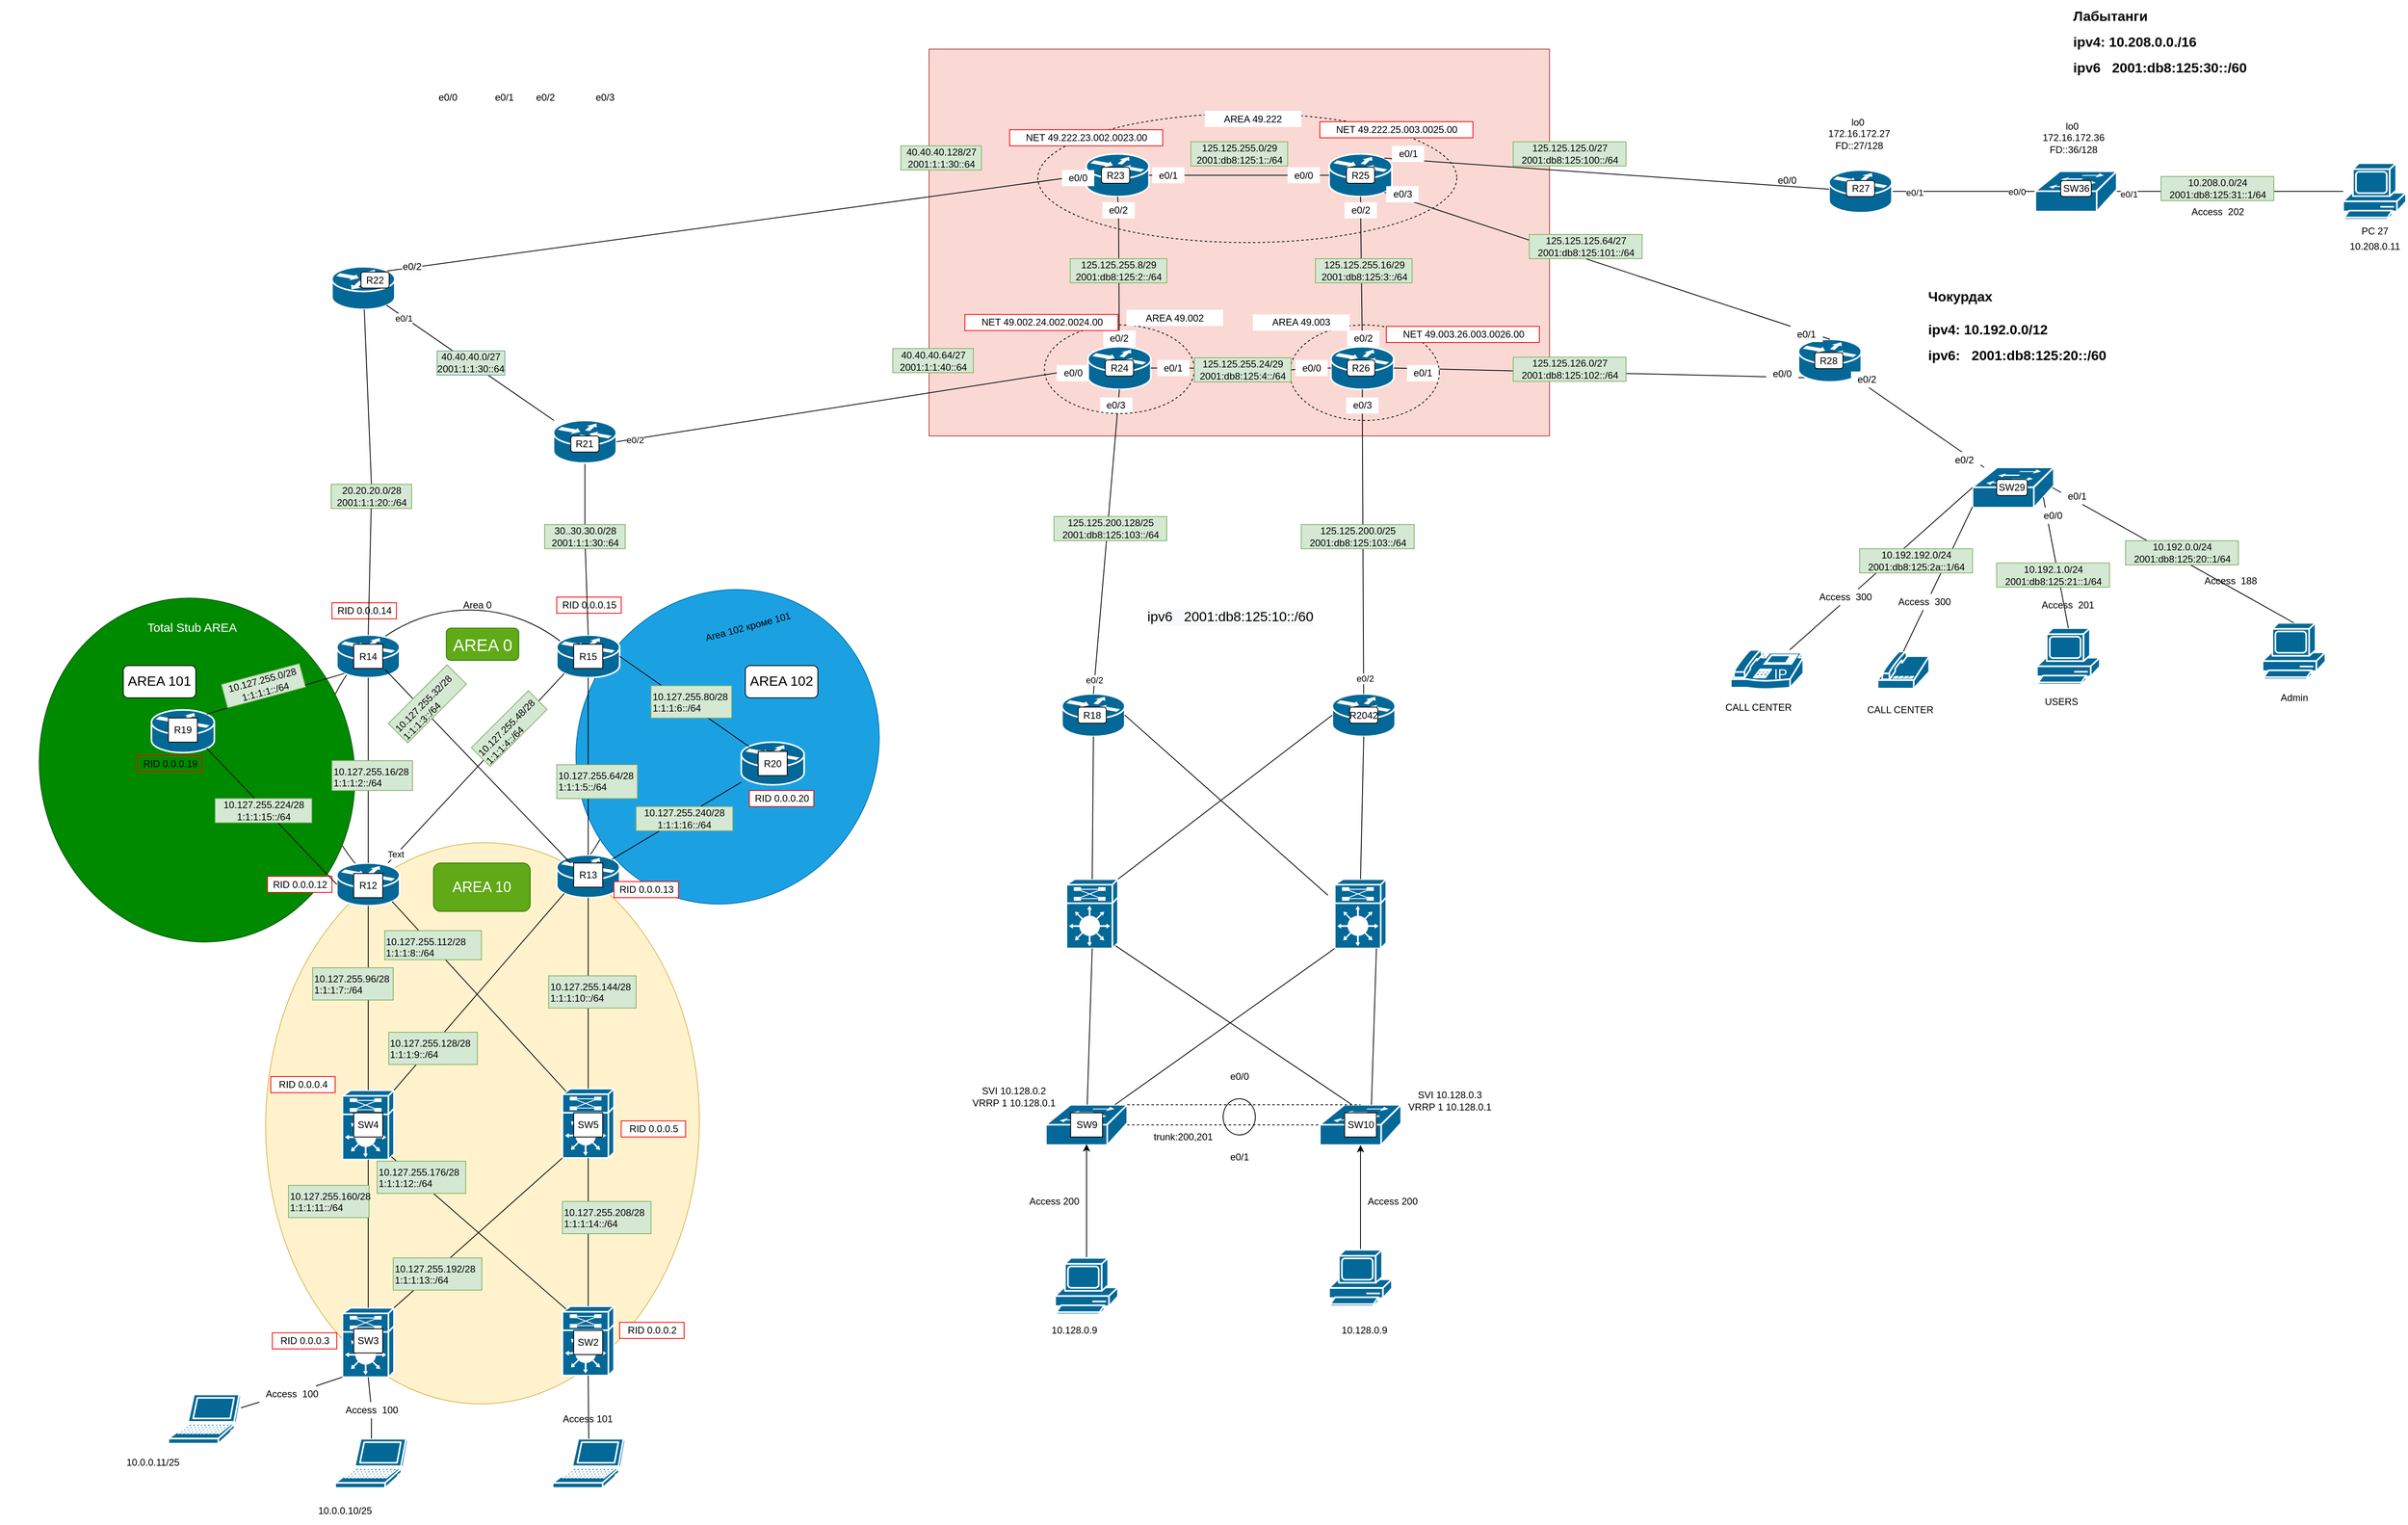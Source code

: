<mxfile version="13.6.2" type="device" pages="2"><diagram name="Page-1" id="c37626ed-c26b-45fb-9056-f9ebc6bb27b6"><mxGraphModel dx="2105" dy="2284" grid="1" gridSize="10" guides="1" tooltips="1" connect="1" arrows="1" fold="1" page="1" pageScale="1" pageWidth="1100" pageHeight="850" background="#ffffff" math="0" shadow="0"><root><mxCell id="0"/><mxCell id="1" parent="0"/><mxCell id="FXbJChNXcGgPOkoAo5qL-145" value="" style="rounded=0;whiteSpace=wrap;html=1;fillColor=#fad9d5;strokeColor=#ae4132;" parent="1" vertex="1"><mxGeometry x="65" y="-860" width="770" height="480" as="geometry"/></mxCell><mxCell id="FXbJChNXcGgPOkoAo5qL-228" value="" style="ellipse;whiteSpace=wrap;html=1;dashed=1;fillColor=none;" parent="1" vertex="1"><mxGeometry x="200" y="-780" width="520" height="160" as="geometry"/></mxCell><mxCell id="FXbJChNXcGgPOkoAo5qL-1" value="" style="ellipse;whiteSpace=wrap;html=1;" parent="1" vertex="1"><mxGeometry x="-692" y="-164" width="373" height="381" as="geometry"/></mxCell><mxCell id="FXbJChNXcGgPOkoAo5qL-2" value="" style="ellipse;whiteSpace=wrap;html=1;fillColor=#fff2cc;strokeColor=#d6b656;rotation=91;" parent="1" vertex="1"><mxGeometry x="-837.36" y="203.85" width="696.41" height="538.29" as="geometry"/></mxCell><mxCell id="FXbJChNXcGgPOkoAo5qL-3" value="" style="ellipse;whiteSpace=wrap;html=1;rotation=-151;fillColor=#1ba1e2;strokeColor=#006EAF;fontColor=#ffffff;" parent="1" vertex="1"><mxGeometry x="-370" y="-192.31" width="370" height="396.16" as="geometry"/></mxCell><mxCell id="FXbJChNXcGgPOkoAo5qL-4" value="" style="ellipse;whiteSpace=wrap;html=1;rotation=-15;fillColor=#008a00;strokeColor=#005700;fontColor=#ffffff;" parent="1" vertex="1"><mxGeometry x="-1037.82" y="-180" width="388.82" height="429.21" as="geometry"/></mxCell><mxCell id="FXbJChNXcGgPOkoAo5qL-5" value="" style="ellipse;whiteSpace=wrap;html=1;" parent="1" vertex="1"><mxGeometry x="430" y="442.5" width="40" height="45" as="geometry"/></mxCell><mxCell id="FXbJChNXcGgPOkoAo5qL-6" value="" style="shape=mxgraph.cisco.switches.workgroup_switch;html=1;pointerEvents=1;dashed=0;fillColor=#036897;strokeColor=#ffffff;strokeWidth=2;verticalLabelPosition=bottom;verticalAlign=top;align=center;outlineConnect=0;" parent="1" vertex="1"><mxGeometry x="210" y="450" width="101" height="50" as="geometry"/></mxCell><mxCell id="FXbJChNXcGgPOkoAo5qL-7" value="" style="shape=mxgraph.cisco.switches.workgroup_switch;html=1;pointerEvents=1;dashed=0;fillColor=#036897;strokeColor=#ffffff;strokeWidth=2;verticalLabelPosition=bottom;verticalAlign=top;align=center;outlineConnect=0;" parent="1" vertex="1"><mxGeometry x="550" y="450" width="101" height="50" as="geometry"/></mxCell><mxCell id="FXbJChNXcGgPOkoAo5qL-8" style="edgeStyle=orthogonalEdgeStyle;rounded=0;orthogonalLoop=1;jettySize=auto;html=1;entryX=0.5;entryY=0.98;entryDx=0;entryDy=0;entryPerimeter=0;" parent="1" source="FXbJChNXcGgPOkoAo5qL-9" target="FXbJChNXcGgPOkoAo5qL-6" edge="1"><mxGeometry relative="1" as="geometry"/></mxCell><mxCell id="FXbJChNXcGgPOkoAo5qL-9" value="" style="shape=mxgraph.cisco.computers_and_peripherals.pc;html=1;pointerEvents=1;dashed=0;fillColor=#036897;strokeColor=#ffffff;strokeWidth=2;verticalLabelPosition=bottom;verticalAlign=top;align=center;outlineConnect=0;" parent="1" vertex="1"><mxGeometry x="221.5" y="640" width="78" height="70" as="geometry"/></mxCell><mxCell id="FXbJChNXcGgPOkoAo5qL-10" style="edgeStyle=orthogonalEdgeStyle;rounded=0;orthogonalLoop=1;jettySize=auto;html=1;" parent="1" source="FXbJChNXcGgPOkoAo5qL-11" target="FXbJChNXcGgPOkoAo5qL-7" edge="1"><mxGeometry relative="1" as="geometry"/></mxCell><mxCell id="FXbJChNXcGgPOkoAo5qL-11" value="" style="shape=mxgraph.cisco.computers_and_peripherals.pc;html=1;pointerEvents=1;dashed=0;fillColor=#036897;strokeColor=#ffffff;strokeWidth=2;verticalLabelPosition=bottom;verticalAlign=top;align=center;outlineConnect=0;" parent="1" vertex="1"><mxGeometry x="561.5" y="630" width="78" height="70" as="geometry"/></mxCell><mxCell id="FXbJChNXcGgPOkoAo5qL-12" value="" style="endArrow=none;html=1;entryX=0.5;entryY=0;entryDx=0;entryDy=0;entryPerimeter=0;exitX=1;exitY=0;exitDx=0;exitDy=0;exitPerimeter=0;dashed=1;" parent="1" source="FXbJChNXcGgPOkoAo5qL-6" target="FXbJChNXcGgPOkoAo5qL-7" edge="1"><mxGeometry width="50" height="50" relative="1" as="geometry"><mxPoint x="200" y="420" as="sourcePoint"/><mxPoint x="250" y="370" as="targetPoint"/></mxGeometry></mxCell><mxCell id="FXbJChNXcGgPOkoAo5qL-13" value="" style="endArrow=none;html=1;dashed=1;entryX=0;entryY=0.5;entryDx=0;entryDy=0;entryPerimeter=0;" parent="1" source="FXbJChNXcGgPOkoAo5qL-6" target="FXbJChNXcGgPOkoAo5qL-7" edge="1"><mxGeometry width="50" height="50" relative="1" as="geometry"><mxPoint x="350" y="490" as="sourcePoint"/><mxPoint x="540" y="487" as="targetPoint"/></mxGeometry></mxCell><mxCell id="FXbJChNXcGgPOkoAo5qL-14" value="SW9" style="rounded=0;whiteSpace=wrap;html=1;" parent="1" vertex="1"><mxGeometry x="240.75" y="460" width="39.5" height="30" as="geometry"/></mxCell><mxCell id="FXbJChNXcGgPOkoAo5qL-15" value="SW10" style="rounded=0;whiteSpace=wrap;html=1;" parent="1" vertex="1"><mxGeometry x="580.75" y="460" width="39.5" height="30" as="geometry"/></mxCell><mxCell id="FXbJChNXcGgPOkoAo5qL-16" value="10.128.0.9" style="text;html=1;align=center;verticalAlign=middle;resizable=0;points=[];autosize=1;" parent="1" vertex="1"><mxGeometry x="210.25" y="720" width="70" height="20" as="geometry"/></mxCell><mxCell id="FXbJChNXcGgPOkoAo5qL-17" value="10.128.0.9" style="text;html=1;align=center;verticalAlign=middle;resizable=0;points=[];autosize=1;" parent="1" vertex="1"><mxGeometry x="569.5" y="720" width="70" height="20" as="geometry"/></mxCell><mxCell id="FXbJChNXcGgPOkoAo5qL-18" value="e0/0" style="text;html=1;align=center;verticalAlign=middle;resizable=0;points=[];autosize=1;" parent="1" vertex="1"><mxGeometry x="430" y="405" width="40" height="20" as="geometry"/></mxCell><mxCell id="FXbJChNXcGgPOkoAo5qL-19" value="e0/1" style="text;html=1;align=center;verticalAlign=middle;resizable=0;points=[];autosize=1;" parent="1" vertex="1"><mxGeometry x="430" y="505" width="40" height="20" as="geometry"/></mxCell><mxCell id="FXbJChNXcGgPOkoAo5qL-20" value="trunk:200,201" style="text;html=1;align=center;verticalAlign=middle;resizable=0;points=[];autosize=1;" parent="1" vertex="1"><mxGeometry x="335" y="480" width="90" height="20" as="geometry"/></mxCell><mxCell id="FXbJChNXcGgPOkoAo5qL-21" value="Access 200" style="text;html=1;align=center;verticalAlign=middle;resizable=0;points=[];autosize=1;" parent="1" vertex="1"><mxGeometry x="180" y="560" width="80" height="20" as="geometry"/></mxCell><mxCell id="FXbJChNXcGgPOkoAo5qL-22" value="Access 200" style="text;html=1;align=center;verticalAlign=middle;resizable=0;points=[];autosize=1;" parent="1" vertex="1"><mxGeometry x="600" y="560" width="80" height="20" as="geometry"/></mxCell><mxCell id="FXbJChNXcGgPOkoAo5qL-23" value="SVI 10.128.0.2&lt;br&gt;VRRP 1 10.128.0.1" style="text;html=1;align=center;verticalAlign=middle;resizable=0;points=[];autosize=1;" parent="1" vertex="1"><mxGeometry x="110" y="425" width="120" height="30" as="geometry"/></mxCell><mxCell id="FXbJChNXcGgPOkoAo5qL-24" value="SVI 10.128.0.3&lt;br&gt;VRRP 1 10.128.0.1" style="text;html=1;align=center;verticalAlign=middle;resizable=0;points=[];autosize=1;" parent="1" vertex="1"><mxGeometry x="651" y="430" width="120" height="30" as="geometry"/></mxCell><mxCell id="FXbJChNXcGgPOkoAo5qL-25" value="" style="shape=mxgraph.cisco.misc.route_switch_processor;html=1;pointerEvents=1;dashed=0;fillColor=#036897;strokeColor=#ffffff;strokeWidth=2;verticalLabelPosition=bottom;verticalAlign=top;align=center;outlineConnect=0;" parent="1" vertex="1"><mxGeometry x="235.5" y="170" width="64" height="86" as="geometry"/></mxCell><mxCell id="FXbJChNXcGgPOkoAo5qL-26" value="" style="shape=mxgraph.cisco.misc.route_switch_processor;html=1;pointerEvents=1;dashed=0;fillColor=#036897;strokeColor=#ffffff;strokeWidth=2;verticalLabelPosition=bottom;verticalAlign=top;align=center;outlineConnect=0;" parent="1" vertex="1"><mxGeometry x="568.5" y="170" width="64" height="86" as="geometry"/></mxCell><mxCell id="FXbJChNXcGgPOkoAo5qL-27" value="" style="endArrow=none;html=1;entryX=0.5;entryY=1;entryDx=0;entryDy=0;entryPerimeter=0;" parent="1" source="FXbJChNXcGgPOkoAo5qL-6" target="FXbJChNXcGgPOkoAo5qL-25" edge="1"><mxGeometry width="50" height="50" relative="1" as="geometry"><mxPoint x="310" y="390" as="sourcePoint"/><mxPoint x="360" y="340" as="targetPoint"/></mxGeometry></mxCell><mxCell id="FXbJChNXcGgPOkoAo5qL-28" value="" style="endArrow=none;html=1;entryX=0.5;entryY=1;entryDx=0;entryDy=0;entryPerimeter=0;" parent="1" edge="1"><mxGeometry width="50" height="50" relative="1" as="geometry"><mxPoint x="614.049" y="450" as="sourcePoint"/><mxPoint x="620.25" y="256" as="targetPoint"/></mxGeometry></mxCell><mxCell id="FXbJChNXcGgPOkoAo5qL-29" value="" style="endArrow=none;html=1;entryX=0;entryY=1;entryDx=0;entryDy=0;entryPerimeter=0;" parent="1" source="FXbJChNXcGgPOkoAo5qL-6" target="FXbJChNXcGgPOkoAo5qL-26" edge="1"><mxGeometry width="50" height="50" relative="1" as="geometry"><mxPoint x="281.299" y="470" as="sourcePoint"/><mxPoint x="287.5" y="276.0" as="targetPoint"/></mxGeometry></mxCell><mxCell id="FXbJChNXcGgPOkoAo5qL-30" value="" style="endArrow=none;html=1;entryX=0.95;entryY=0.96;entryDx=0;entryDy=0;entryPerimeter=0;" parent="1" target="FXbJChNXcGgPOkoAo5qL-25" edge="1"><mxGeometry width="50" height="50" relative="1" as="geometry"><mxPoint x="590" y="450" as="sourcePoint"/><mxPoint x="297.5" y="286.0" as="targetPoint"/></mxGeometry></mxCell><mxCell id="FXbJChNXcGgPOkoAo5qL-31" value="" style="shape=mxgraph.cisco.misc.route_switch_processor;html=1;pointerEvents=1;dashed=0;fillColor=#036897;strokeColor=#ffffff;strokeWidth=2;verticalLabelPosition=bottom;verticalAlign=top;align=center;outlineConnect=0;" parent="1" vertex="1"><mxGeometry x="-390" y="430" width="64" height="86" as="geometry"/></mxCell><mxCell id="FXbJChNXcGgPOkoAo5qL-33" value="" style="shape=mxgraph.cisco.misc.route_switch_processor;html=1;pointerEvents=1;dashed=0;fillColor=#036897;strokeColor=#ffffff;strokeWidth=2;verticalLabelPosition=bottom;verticalAlign=top;align=center;outlineConnect=0;" parent="1" vertex="1"><mxGeometry x="-663" y="432" width="64" height="86" as="geometry"/></mxCell><mxCell id="FXbJChNXcGgPOkoAo5qL-34" value="" style="shape=mxgraph.cisco.routers.router;html=1;pointerEvents=1;dashed=0;fillColor=#036897;strokeColor=#ffffff;strokeWidth=2;verticalLabelPosition=bottom;verticalAlign=top;align=center;outlineConnect=0;" parent="1" vertex="1"><mxGeometry x="230" y="-60" width="78" height="53" as="geometry"/></mxCell><mxCell id="FXbJChNXcGgPOkoAo5qL-35" value="" style="shape=mxgraph.cisco.routers.router;html=1;pointerEvents=1;dashed=0;fillColor=#036897;strokeColor=#ffffff;strokeWidth=2;verticalLabelPosition=bottom;verticalAlign=top;align=center;outlineConnect=0;" parent="1" vertex="1"><mxGeometry x="565.5" y="-60" width="78" height="53" as="geometry"/></mxCell><mxCell id="FXbJChNXcGgPOkoAo5qL-36" value="" style="shape=mxgraph.cisco.routers.router;html=1;pointerEvents=1;dashed=0;fillColor=#036897;strokeColor=#ffffff;strokeWidth=2;verticalLabelPosition=bottom;verticalAlign=top;align=center;outlineConnect=0;" parent="1" vertex="1"><mxGeometry x="-397" y="-133" width="78" height="53" as="geometry"/></mxCell><mxCell id="FXbJChNXcGgPOkoAo5qL-37" value="" style="shape=mxgraph.cisco.routers.router;html=1;pointerEvents=1;dashed=0;fillColor=#036897;strokeColor=#ffffff;strokeWidth=2;verticalLabelPosition=bottom;verticalAlign=top;align=center;outlineConnect=0;" parent="1" vertex="1"><mxGeometry x="-168" width="78" height="53" as="geometry"/></mxCell><mxCell id="FXbJChNXcGgPOkoAo5qL-38" value="" style="shape=mxgraph.cisco.routers.router;html=1;pointerEvents=1;dashed=0;fillColor=#036897;strokeColor=#ffffff;strokeWidth=2;verticalLabelPosition=bottom;verticalAlign=top;align=center;outlineConnect=0;" parent="1" vertex="1"><mxGeometry x="-397" y="140" width="78" height="53" as="geometry"/></mxCell><mxCell id="FXbJChNXcGgPOkoAo5qL-39" value="" style="shape=mxgraph.cisco.routers.router;html=1;pointerEvents=1;dashed=0;fillColor=#036897;strokeColor=#ffffff;strokeWidth=2;verticalLabelPosition=bottom;verticalAlign=top;align=center;outlineConnect=0;" parent="1" vertex="1"><mxGeometry x="-670" y="-133" width="78" height="53" as="geometry"/></mxCell><mxCell id="FXbJChNXcGgPOkoAo5qL-40" value="" style="shape=mxgraph.cisco.routers.router;html=1;pointerEvents=1;dashed=0;fillColor=#036897;strokeColor=#ffffff;strokeWidth=2;verticalLabelPosition=bottom;verticalAlign=top;align=center;outlineConnect=0;" parent="1" vertex="1"><mxGeometry x="-900" y="-40" width="78" height="53" as="geometry"/></mxCell><mxCell id="FXbJChNXcGgPOkoAo5qL-41" value="" style="shape=mxgraph.cisco.routers.router;html=1;pointerEvents=1;dashed=0;fillColor=#036897;strokeColor=#ffffff;strokeWidth=2;verticalLabelPosition=bottom;verticalAlign=top;align=center;outlineConnect=0;" parent="1" vertex="1"><mxGeometry x="-670" y="150" width="78" height="53" as="geometry"/></mxCell><mxCell id="FXbJChNXcGgPOkoAo5qL-42" value="" style="endArrow=none;html=1;exitX=0.88;exitY=0.1;exitDx=0;exitDy=0;exitPerimeter=0;entryX=0.12;entryY=0.9;entryDx=0;entryDy=0;entryPerimeter=0;" parent="1" source="FXbJChNXcGgPOkoAo5qL-40" target="FXbJChNXcGgPOkoAo5qL-39" edge="1"><mxGeometry width="50" height="50" relative="1" as="geometry"><mxPoint x="-840" y="-130" as="sourcePoint"/><mxPoint x="-790" y="-180" as="targetPoint"/></mxGeometry></mxCell><mxCell id="FXbJChNXcGgPOkoAo5qL-43" value="" style="endArrow=none;html=1;exitX=0.5;exitY=0;exitDx=0;exitDy=0;exitPerimeter=0;entryX=0.5;entryY=1;entryDx=0;entryDy=0;entryPerimeter=0;" parent="1" source="FXbJChNXcGgPOkoAo5qL-41" target="FXbJChNXcGgPOkoAo5qL-39" edge="1"><mxGeometry width="50" height="50" relative="1" as="geometry"><mxPoint x="-640.0" y="120.6" as="sourcePoint"/><mxPoint x="-469.28" y="53.0" as="targetPoint"/></mxGeometry></mxCell><mxCell id="FXbJChNXcGgPOkoAo5qL-44" value="" style="endArrow=none;html=1;exitX=0.5;exitY=0;exitDx=0;exitDy=0;exitPerimeter=0;entryX=0.5;entryY=1;entryDx=0;entryDy=0;entryPerimeter=0;" parent="1" source="FXbJChNXcGgPOkoAo5qL-38" target="FXbJChNXcGgPOkoAo5qL-36" edge="1"><mxGeometry width="50" height="50" relative="1" as="geometry"><mxPoint x="-440" y="167" as="sourcePoint"/><mxPoint x="-440" y="-80" as="targetPoint"/></mxGeometry></mxCell><mxCell id="FXbJChNXcGgPOkoAo5qL-45" value="" style="endArrow=none;html=1;exitX=0.12;exitY=0.1;exitDx=0;exitDy=0;exitPerimeter=0;entryX=1;entryY=0.5;entryDx=0;entryDy=0;entryPerimeter=0;" parent="1" source="FXbJChNXcGgPOkoAo5qL-37" target="FXbJChNXcGgPOkoAo5qL-36" edge="1"><mxGeometry width="50" height="50" relative="1" as="geometry"><mxPoint x="-348" y="150" as="sourcePoint"/><mxPoint x="-348" y="-70" as="targetPoint"/></mxGeometry></mxCell><mxCell id="FXbJChNXcGgPOkoAo5qL-46" value="" style="endArrow=none;html=1;exitX=0.5;exitY=0;exitDx=0;exitDy=0;exitPerimeter=0;" parent="1" source="FXbJChNXcGgPOkoAo5qL-31" target="FXbJChNXcGgPOkoAo5qL-38" edge="1"><mxGeometry width="50" height="50" relative="1" as="geometry"><mxPoint x="-310" y="460" as="sourcePoint"/><mxPoint x="-310" y="240" as="targetPoint"/></mxGeometry></mxCell><mxCell id="FXbJChNXcGgPOkoAo5qL-47" value="" style="endArrow=none;html=1;exitX=0.5;exitY=0;exitDx=0;exitDy=0;exitPerimeter=0;entryX=0.5;entryY=1;entryDx=0;entryDy=0;entryPerimeter=0;" parent="1" source="FXbJChNXcGgPOkoAo5qL-33" target="FXbJChNXcGgPOkoAo5qL-41" edge="1"><mxGeometry width="50" height="50" relative="1" as="geometry"><mxPoint x="-621" y="160" as="sourcePoint"/><mxPoint x="-621" y="-70" as="targetPoint"/></mxGeometry></mxCell><mxCell id="FXbJChNXcGgPOkoAo5qL-48" value="" style="endArrow=none;html=1;entryX=0.12;entryY=0.9;entryDx=0;entryDy=0;entryPerimeter=0;exitX=1;exitY=0;exitDx=0;exitDy=0;exitPerimeter=0;" parent="1" source="FXbJChNXcGgPOkoAo5qL-33" target="FXbJChNXcGgPOkoAo5qL-38" edge="1"><mxGeometry width="50" height="50" relative="1" as="geometry"><mxPoint x="-591.36" y="165.3" as="sourcePoint"/><mxPoint x="-377.64" y="-75.3" as="targetPoint"/></mxGeometry></mxCell><mxCell id="FXbJChNXcGgPOkoAo5qL-49" value="" style="endArrow=none;html=1;entryX=0.88;entryY=0.9;entryDx=0;entryDy=0;entryPerimeter=0;exitX=0.07;exitY=0.04;exitDx=0;exitDy=0;exitPerimeter=0;" parent="1" source="FXbJChNXcGgPOkoAo5qL-31" target="FXbJChNXcGgPOkoAo5qL-41" edge="1"><mxGeometry width="50" height="50" relative="1" as="geometry"><mxPoint x="-589" y="442" as="sourcePoint"/><mxPoint x="-377.64" y="197.7" as="targetPoint"/></mxGeometry></mxCell><mxCell id="FXbJChNXcGgPOkoAo5qL-50" value="" style="shape=mxgraph.cisco.misc.route_switch_processor;html=1;pointerEvents=1;dashed=0;fillColor=#036897;strokeColor=#ffffff;strokeWidth=2;verticalLabelPosition=bottom;verticalAlign=top;align=center;outlineConnect=0;" parent="1" vertex="1"><mxGeometry x="-390" y="700" width="64" height="86" as="geometry"/></mxCell><mxCell id="FXbJChNXcGgPOkoAo5qL-51" value="" style="shape=mxgraph.cisco.misc.route_switch_processor;html=1;pointerEvents=1;dashed=0;fillColor=#036897;strokeColor=#ffffff;strokeWidth=2;verticalLabelPosition=bottom;verticalAlign=top;align=center;outlineConnect=0;" parent="1" vertex="1"><mxGeometry x="-663" y="702" width="64" height="86" as="geometry"/></mxCell><mxCell id="FXbJChNXcGgPOkoAo5qL-52" value="" style="endArrow=none;html=1;exitX=0.5;exitY=0;exitDx=0;exitDy=0;exitPerimeter=0;entryX=0.5;entryY=1;entryDx=0;entryDy=0;entryPerimeter=0;" parent="1" source="FXbJChNXcGgPOkoAo5qL-51" target="FXbJChNXcGgPOkoAo5qL-33" edge="1"><mxGeometry width="50" height="50" relative="1" as="geometry"><mxPoint x="-740.0" y="754" as="sourcePoint"/><mxPoint x="-740" y="525" as="targetPoint"/></mxGeometry></mxCell><mxCell id="FXbJChNXcGgPOkoAo5qL-53" value="" style="endArrow=none;html=1;exitX=0.5;exitY=0;exitDx=0;exitDy=0;exitPerimeter=0;entryX=0.5;entryY=1;entryDx=0;entryDy=0;entryPerimeter=0;" parent="1" source="FXbJChNXcGgPOkoAo5qL-50" target="FXbJChNXcGgPOkoAo5qL-31" edge="1"><mxGeometry width="50" height="50" relative="1" as="geometry"><mxPoint x="-450.0" y="720" as="sourcePoint"/><mxPoint x="-450.0" y="536" as="targetPoint"/></mxGeometry></mxCell><mxCell id="FXbJChNXcGgPOkoAo5qL-54" value="" style="endArrow=none;html=1;entryX=0.95;entryY=0.96;entryDx=0;entryDy=0;entryPerimeter=0;exitX=0.07;exitY=0.04;exitDx=0;exitDy=0;exitPerimeter=0;" parent="1" source="FXbJChNXcGgPOkoAo5qL-50" target="FXbJChNXcGgPOkoAo5qL-33" edge="1"><mxGeometry width="50" height="50" relative="1" as="geometry"><mxPoint x="-364.16" y="782.87" as="sourcePoint"/><mxPoint x="-580.0" y="547.13" as="targetPoint"/></mxGeometry></mxCell><mxCell id="FXbJChNXcGgPOkoAo5qL-55" value="" style="endArrow=none;html=1;entryX=0;entryY=1;entryDx=0;entryDy=0;entryPerimeter=0;exitX=1;exitY=0;exitDx=0;exitDy=0;exitPerimeter=0;" parent="1" source="FXbJChNXcGgPOkoAo5qL-51" target="FXbJChNXcGgPOkoAo5qL-31" edge="1"><mxGeometry width="50" height="50" relative="1" as="geometry"><mxPoint x="-365.52" y="453.44" as="sourcePoint"/><mxPoint x="-581.36" y="217.7" as="targetPoint"/></mxGeometry></mxCell><mxCell id="FXbJChNXcGgPOkoAo5qL-56" value="" style="shape=mxgraph.cisco.computers_and_peripherals.laptop;html=1;pointerEvents=1;dashed=0;fillColor=#036897;strokeColor=#ffffff;strokeWidth=2;verticalLabelPosition=bottom;verticalAlign=top;align=center;outlineConnect=0;" parent="1" vertex="1"><mxGeometry x="-672" y="864.5" width="90" height="61" as="geometry"/></mxCell><mxCell id="FXbJChNXcGgPOkoAo5qL-57" value="" style="shape=mxgraph.cisco.computers_and_peripherals.laptop;html=1;pointerEvents=1;dashed=0;fillColor=#036897;strokeColor=#ffffff;strokeWidth=2;verticalLabelPosition=bottom;verticalAlign=top;align=center;outlineConnect=0;" parent="1" vertex="1"><mxGeometry x="-402.07" y="864.5" width="90" height="61" as="geometry"/></mxCell><mxCell id="FXbJChNXcGgPOkoAo5qL-58" value="" style="endArrow=none;html=1;entryX=0.5;entryY=1;entryDx=0;entryDy=0;entryPerimeter=0;" parent="1" source="FXbJChNXcGgPOkoAo5qL-57" target="FXbJChNXcGgPOkoAo5qL-50" edge="1"><mxGeometry width="50" height="50" relative="1" as="geometry"><mxPoint x="-511.0" y="1024" as="sourcePoint"/><mxPoint x="-442.0" y="798" as="targetPoint"/></mxGeometry></mxCell><mxCell id="FXbJChNXcGgPOkoAo5qL-59" value="" style="endArrow=none;html=1;exitX=0.5;exitY=0;exitDx=0;exitDy=0;exitPerimeter=0;entryX=0.5;entryY=1;entryDx=0;entryDy=0;entryPerimeter=0;" parent="1" source="FXbJChNXcGgPOkoAo5qL-25" target="FXbJChNXcGgPOkoAo5qL-34" edge="1"><mxGeometry width="50" height="50" relative="1" as="geometry"><mxPoint x="312.67" y="178.3" as="sourcePoint"/><mxPoint x="312.67" y="-51.7" as="targetPoint"/></mxGeometry></mxCell><mxCell id="FXbJChNXcGgPOkoAo5qL-60" value="" style="endArrow=none;html=1;exitX=0.5;exitY=0;exitDx=0;exitDy=0;exitPerimeter=0;entryX=0.5;entryY=1;entryDx=0;entryDy=0;entryPerimeter=0;" parent="1" source="FXbJChNXcGgPOkoAo5qL-26" target="FXbJChNXcGgPOkoAo5qL-35" edge="1"><mxGeometry width="50" height="50" relative="1" as="geometry"><mxPoint x="585.67" y="168.3" as="sourcePoint"/><mxPoint x="585.67" y="-51.7" as="targetPoint"/></mxGeometry></mxCell><mxCell id="FXbJChNXcGgPOkoAo5qL-61" value="" style="endArrow=none;html=1;entryX=1;entryY=0.5;entryDx=0;entryDy=0;entryPerimeter=0;" parent="1" target="FXbJChNXcGgPOkoAo5qL-34" edge="1"><mxGeometry width="50" height="50" relative="1" as="geometry"><mxPoint x="560" y="190.0" as="sourcePoint"/><mxPoint x="339.17" y="-51.7" as="targetPoint"/></mxGeometry></mxCell><mxCell id="FXbJChNXcGgPOkoAo5qL-62" value="" style="endArrow=none;html=1;entryX=0;entryY=0.5;entryDx=0;entryDy=0;entryPerimeter=0;exitX=1;exitY=0;exitDx=0;exitDy=0;exitPerimeter=0;" parent="1" source="FXbJChNXcGgPOkoAo5qL-25" target="FXbJChNXcGgPOkoAo5qL-35" edge="1"><mxGeometry width="50" height="50" relative="1" as="geometry"><mxPoint x="342.31" y="183.6" as="sourcePoint"/><mxPoint x="556.03" y="-57.0" as="targetPoint"/></mxGeometry></mxCell><mxCell id="FXbJChNXcGgPOkoAo5qL-63" value="SW3" style="rounded=0;whiteSpace=wrap;html=1;" parent="1" vertex="1"><mxGeometry x="-649" y="728" width="36" height="30" as="geometry"/></mxCell><mxCell id="FXbJChNXcGgPOkoAo5qL-64" value="SW4" style="rounded=0;whiteSpace=wrap;html=1;" parent="1" vertex="1"><mxGeometry x="-649" y="460" width="36" height="30" as="geometry"/></mxCell><mxCell id="FXbJChNXcGgPOkoAo5qL-65" value="R12" style="rounded=0;whiteSpace=wrap;html=1;" parent="1" vertex="1"><mxGeometry x="-649" y="163" width="36" height="30" as="geometry"/></mxCell><mxCell id="FXbJChNXcGgPOkoAo5qL-66" value="R14" style="rounded=0;whiteSpace=wrap;html=1;" parent="1" vertex="1"><mxGeometry x="-649" y="-121.5" width="36" height="30" as="geometry"/></mxCell><mxCell id="FXbJChNXcGgPOkoAo5qL-67" value="R19" style="rounded=0;whiteSpace=wrap;html=1;" parent="1" vertex="1"><mxGeometry x="-879" y="-30" width="36" height="30" as="geometry"/></mxCell><mxCell id="FXbJChNXcGgPOkoAo5qL-68" value="R20" style="rounded=0;whiteSpace=wrap;html=1;" parent="1" vertex="1"><mxGeometry x="-147" y="11.5" width="36" height="30" as="geometry"/></mxCell><mxCell id="FXbJChNXcGgPOkoAo5qL-69" value="R15" style="rounded=0;whiteSpace=wrap;html=1;" parent="1" vertex="1"><mxGeometry x="-376" y="-121.5" width="36" height="30" as="geometry"/></mxCell><mxCell id="FXbJChNXcGgPOkoAo5qL-70" value="R13" style="rounded=0;whiteSpace=wrap;html=1;" parent="1" vertex="1"><mxGeometry x="-376" y="150" width="36" height="30" as="geometry"/></mxCell><mxCell id="FXbJChNXcGgPOkoAo5qL-71" value="SW5" style="rounded=0;whiteSpace=wrap;html=1;" parent="1" vertex="1"><mxGeometry x="-376" y="460" width="36" height="30" as="geometry"/></mxCell><mxCell id="FXbJChNXcGgPOkoAo5qL-72" value="SW2" style="rounded=0;whiteSpace=wrap;html=1;" parent="1" vertex="1"><mxGeometry x="-376" y="730" width="36" height="30" as="geometry"/></mxCell><mxCell id="FXbJChNXcGgPOkoAo5qL-75" value="&lt;font style=&quot;font-size: 15px&quot; color=&quot;#ffffff&quot;&gt;Total Stub AREA&lt;/font&gt;" style="text;html=1;align=center;verticalAlign=middle;resizable=0;points=[];autosize=1;rotation=0;" parent="1" vertex="1"><mxGeometry x="-915" y="-153" width="130" height="20" as="geometry"/></mxCell><mxCell id="FXbJChNXcGgPOkoAo5qL-76" value="Area 102 кроме 101&lt;br&gt;" style="text;html=1;align=center;verticalAlign=middle;resizable=0;points=[];autosize=1;rotation=-15;" parent="1" vertex="1"><mxGeometry x="-220" y="-153" width="120" height="20" as="geometry"/></mxCell><mxCell id="FXbJChNXcGgPOkoAo5qL-77" value="Area 0" style="text;html=1;align=center;verticalAlign=middle;resizable=0;points=[];autosize=1;" parent="1" vertex="1"><mxGeometry x="-521.5" y="-180" width="50" height="20" as="geometry"/></mxCell><mxCell id="FXbJChNXcGgPOkoAo5qL-78" value="&lt;font style=&quot;font-size: 18px&quot;&gt;AREA 10&lt;/font&gt;" style="rounded=1;whiteSpace=wrap;html=1;fillColor=#60a917;strokeColor=#2D7600;fontColor=#ffffff;" parent="1" vertex="1"><mxGeometry x="-550" y="150" width="120" height="60" as="geometry"/></mxCell><mxCell id="FXbJChNXcGgPOkoAo5qL-79" value="" style="endArrow=none;html=1;" parent="1" edge="1"><mxGeometry width="50" height="50" relative="1" as="geometry"><mxPoint x="-610.0" y="-90" as="sourcePoint"/><mxPoint x="-380" y="150.0" as="targetPoint"/></mxGeometry></mxCell><mxCell id="FXbJChNXcGgPOkoAo5qL-80" value="" style="endArrow=none;html=1;entryX=0.12;entryY=0.9;entryDx=0;entryDy=0;entryPerimeter=0;" parent="1" source="FXbJChNXcGgPOkoAo5qL-41" target="FXbJChNXcGgPOkoAo5qL-36" edge="1"><mxGeometry width="50" height="50" relative="1" as="geometry"><mxPoint x="-811.36" y="-14.7" as="sourcePoint"/><mxPoint x="-640.64" y="-65.3" as="targetPoint"/></mxGeometry></mxCell><mxCell id="FXbJChNXcGgPOkoAo5qL-81" value="Text" style="edgeLabel;html=1;align=center;verticalAlign=middle;resizable=0;points=[];" parent="FXbJChNXcGgPOkoAo5qL-80" vertex="1" connectable="0"><mxGeometry x="-0.908" y="1" relative="1" as="geometry"><mxPoint as="offset"/></mxGeometry></mxCell><mxCell id="FXbJChNXcGgPOkoAo5qL-82" value="RID 0.0.0.19" style="text;html=1;align=center;verticalAlign=middle;resizable=0;points=[];autosize=1;strokeColor=#FF0000;" parent="1" vertex="1"><mxGeometry x="-917.36" y="16.5" width="80" height="20" as="geometry"/></mxCell><mxCell id="FXbJChNXcGgPOkoAo5qL-83" value="RID 0.0.0.14" style="text;html=1;align=center;verticalAlign=middle;resizable=0;points=[];autosize=1;gradientDirection=north;fillColor=#ffffff;strokeColor=#FF0000;" parent="1" vertex="1"><mxGeometry x="-676" y="-173" width="80" height="20" as="geometry"/></mxCell><mxCell id="FXbJChNXcGgPOkoAo5qL-84" value="10.127.255.0/28&lt;br&gt;1:1:1:1::/64" style="text;html=1;align=center;verticalAlign=middle;resizable=0;points=[];autosize=1;rotation=-15;fillColor=#d5e8d4;strokeColor=#82b366;" parent="1" vertex="1"><mxGeometry x="-811" y="-85" width="100" height="30" as="geometry"/></mxCell><UserObject label="10.127.255.16/28&lt;br&gt;1:1:1:2::/64" link="10.127.255.16/28" id="FXbJChNXcGgPOkoAo5qL-85"><mxCell style="text;whiteSpace=wrap;html=1;rotation=0;fillColor=#d5e8d4;strokeColor=#82b366;" parent="1" vertex="1"><mxGeometry x="-676" y="23" width="100" height="37" as="geometry"/></mxCell></UserObject><UserObject label="10.127.255.32/28&lt;br&gt;1:1:1:3::/64" link="10.127.255.32/28" id="FXbJChNXcGgPOkoAo5qL-86"><mxCell style="text;whiteSpace=wrap;html=1;rotation=-45;fillColor=#d5e8d4;strokeColor=#82b366;" parent="1" vertex="1"><mxGeometry x="-609.1" y="-64.57" width="103" height="33.99" as="geometry"/></mxCell></UserObject><UserObject label="10.127.255.48/28&lt;br&gt;1:1:1:4::/64" link="10.127.255.48/28" id="FXbJChNXcGgPOkoAo5qL-87"><mxCell style="text;whiteSpace=wrap;html=1;fillColor=#d5e8d4;strokeColor=#82b366;rotation=-45;" parent="1" vertex="1"><mxGeometry x="-506.03" y="-33.36" width="100" height="32.93" as="geometry"/></mxCell></UserObject><UserObject label="10.127.255.64/28&lt;br&gt;1:1:1:5::/64" link="10.127.255.64/28" id="FXbJChNXcGgPOkoAo5qL-88"><mxCell style="text;whiteSpace=wrap;html=1;fillColor=#d5e8d4;strokeColor=#82b366;" parent="1" vertex="1"><mxGeometry x="-397" y="28" width="100" height="42" as="geometry"/></mxCell></UserObject><UserObject label="10.127.255.80/28&lt;br&gt;1:1:1:6::/64" link="10.127.255.80/28" id="FXbJChNXcGgPOkoAo5qL-89"><mxCell style="text;whiteSpace=wrap;html=1;fillColor=#d5e8d4;strokeColor=#82b366;" parent="1" vertex="1"><mxGeometry x="-280" y="-70" width="100" height="40" as="geometry"/></mxCell></UserObject><UserObject label="10.127.255.96/28&lt;br&gt;1:1:1:7::/64" link="10.127.255.96/28" id="FXbJChNXcGgPOkoAo5qL-90"><mxCell style="text;whiteSpace=wrap;html=1;fillColor=#d5e8d4;strokeColor=#82b366;" parent="1" vertex="1"><mxGeometry x="-700" y="280" width="100" height="40" as="geometry"/></mxCell></UserObject><UserObject label="10.127.255.112/28&lt;br&gt;1:1:1:8::/64" link="10.127.255.112/28" id="FXbJChNXcGgPOkoAo5qL-91"><mxCell style="text;whiteSpace=wrap;html=1;fillColor=#d5e8d4;strokeColor=#82b366;" parent="1" vertex="1"><mxGeometry x="-610.51" y="233.89" width="120" height="36.11" as="geometry"/></mxCell></UserObject><UserObject label="10.127.255.128/28&lt;br&gt;1:1:1:9::/64" link="10.127.255.128/28" id="FXbJChNXcGgPOkoAo5qL-92"><mxCell style="text;whiteSpace=wrap;html=1;fillColor=#d5e8d4;strokeColor=#82b366;" parent="1" vertex="1"><mxGeometry x="-605.51" y="360" width="110" height="40" as="geometry"/></mxCell></UserObject><UserObject label="10.127.255.144/28&lt;br&gt;1:1:1:10::/64" link="10.127.255.144/28" id="FXbJChNXcGgPOkoAo5qL-93"><mxCell style="text;whiteSpace=wrap;html=1;fillColor=#d5e8d4;strokeColor=#82b366;" parent="1" vertex="1"><mxGeometry x="-407.07" y="290" width="108.5" height="40" as="geometry"/></mxCell></UserObject><UserObject label="10.127.255.160/28&lt;br&gt;1:1:1:11::/64" link="10.127.255.160/28" id="FXbJChNXcGgPOkoAo5qL-94"><mxCell style="text;whiteSpace=wrap;html=1;fillColor=#d5e8d4;strokeColor=#82b366;" parent="1" vertex="1"><mxGeometry x="-730" y="550" width="100" height="40" as="geometry"/></mxCell></UserObject><UserObject label="10.127.255.176/28&lt;br&gt;1:1:1:12::/64" link="10.127.255.176/28" id="FXbJChNXcGgPOkoAo5qL-95"><mxCell style="text;whiteSpace=wrap;html=1;fillColor=#d5e8d4;strokeColor=#82b366;" parent="1" vertex="1"><mxGeometry x="-620" y="520" width="110" height="40" as="geometry"/></mxCell></UserObject><UserObject label="10.127.255.192/28&lt;br&gt;1:1:1:13::/64" link="10.127.255.192/28" id="FXbJChNXcGgPOkoAo5qL-96"><mxCell style="text;whiteSpace=wrap;html=1;fillColor=#d5e8d4;strokeColor=#82b366;" parent="1" vertex="1"><mxGeometry x="-600" y="640" width="110" height="40" as="geometry"/></mxCell></UserObject><UserObject label="10.127.255.208/28&lt;br&gt;1:1:1:14::/64" link="10.127.255.208/28" id="FXbJChNXcGgPOkoAo5qL-97"><mxCell style="text;whiteSpace=wrap;html=1;fillColor=#d5e8d4;strokeColor=#82b366;" parent="1" vertex="1"><mxGeometry x="-390" y="570" width="110" height="40" as="geometry"/></mxCell></UserObject><mxCell id="FXbJChNXcGgPOkoAo5qL-98" value="RID 0.0.0.15" style="text;html=1;align=center;verticalAlign=middle;resizable=0;points=[];autosize=1;fillColor=#ffffff;gradientColor=#ffffff;gradientDirection=east;strokeColor=#FF0000;" parent="1" vertex="1"><mxGeometry x="-397.07" y="-180" width="80" height="20" as="geometry"/></mxCell><mxCell id="FXbJChNXcGgPOkoAo5qL-99" value="" style="shape=mxgraph.cisco.computers_and_peripherals.laptop;html=1;pointerEvents=1;dashed=0;fillColor=#036897;strokeColor=#ffffff;strokeWidth=2;verticalLabelPosition=bottom;verticalAlign=top;align=center;outlineConnect=0;" parent="1" vertex="1"><mxGeometry x="-879" y="809.5" width="90" height="61" as="geometry"/></mxCell><mxCell id="FXbJChNXcGgPOkoAo5qL-100" value="" style="endArrow=none;html=1;entryX=0;entryY=1;entryDx=0;entryDy=0;entryPerimeter=0;" parent="1" source="FXbJChNXcGgPOkoAo5qL-101" target="FXbJChNXcGgPOkoAo5qL-51" edge="1"><mxGeometry width="50" height="50" relative="1" as="geometry"><mxPoint x="-859.0" y="1006" as="sourcePoint"/><mxPoint x="-790.0" y="780" as="targetPoint"/></mxGeometry></mxCell><mxCell id="FXbJChNXcGgPOkoAo5qL-101" value="Access&amp;nbsp; 100" style="text;html=1;align=center;verticalAlign=middle;resizable=0;points=[];autosize=1;" parent="1" vertex="1"><mxGeometry x="-766" y="799" width="80" height="20" as="geometry"/></mxCell><mxCell id="FXbJChNXcGgPOkoAo5qL-102" value="" style="endArrow=none;html=1;entryX=0;entryY=1;entryDx=0;entryDy=0;entryPerimeter=0;" parent="1" source="FXbJChNXcGgPOkoAo5qL-99" target="FXbJChNXcGgPOkoAo5qL-101" edge="1"><mxGeometry width="50" height="50" relative="1" as="geometry"><mxPoint x="-837.36" y="836.884" as="sourcePoint"/><mxPoint x="-663" y="788" as="targetPoint"/></mxGeometry></mxCell><mxCell id="FXbJChNXcGgPOkoAo5qL-103" value="" style="endArrow=none;html=1;entryX=0.5;entryY=1;entryDx=0;entryDy=0;entryPerimeter=0;" parent="1" source="FXbJChNXcGgPOkoAo5qL-125" target="FXbJChNXcGgPOkoAo5qL-51" edge="1"><mxGeometry width="50" height="50" relative="1" as="geometry"><mxPoint x="-625" y="930" as="sourcePoint"/><mxPoint x="-626" y="840" as="targetPoint"/></mxGeometry></mxCell><UserObject label="10.0.0.11/25" link="10.0.0.0/25" id="FXbJChNXcGgPOkoAo5qL-105"><mxCell style="text;whiteSpace=wrap;html=1;" parent="1" vertex="1"><mxGeometry x="-933" y="880" width="90" height="30" as="geometry"/></mxCell></UserObject><mxCell id="FXbJChNXcGgPOkoAo5qL-107" value="RID 0.0.0.20" style="text;html=1;align=center;verticalAlign=middle;resizable=0;points=[];autosize=1;fillColor=#ffffff;gradientColor=#ffffff;gradientDirection=east;strokeColor=#FF0000;" parent="1" vertex="1"><mxGeometry x="-158" y="60" width="80" height="20" as="geometry"/></mxCell><mxCell id="FXbJChNXcGgPOkoAo5qL-108" value="RID 0.0.0.13" style="text;html=1;align=center;verticalAlign=middle;resizable=0;points=[];autosize=1;fillColor=#ffffff;gradientColor=#ffffff;gradientDirection=east;strokeColor=#FF0000;" parent="1" vertex="1"><mxGeometry x="-326" y="173" width="80" height="20" as="geometry"/></mxCell><mxCell id="FXbJChNXcGgPOkoAo5qL-109" value="RID 0.0.0.12" style="text;html=1;align=center;verticalAlign=middle;resizable=0;points=[];autosize=1;fillColor=#ffffff;gradientColor=#ffffff;gradientDirection=east;strokeColor=#FF0000;" parent="1" vertex="1"><mxGeometry x="-756" y="166.5" width="80" height="20" as="geometry"/></mxCell><mxCell id="FXbJChNXcGgPOkoAo5qL-110" value="RID 0.0.0.5" style="text;html=1;align=center;verticalAlign=middle;resizable=0;points=[];autosize=1;fillColor=#ffffff;gradientColor=#ffffff;gradientDirection=east;strokeColor=#FF0000;" parent="1" vertex="1"><mxGeometry x="-317.07" y="470" width="80" height="20" as="geometry"/></mxCell><mxCell id="FXbJChNXcGgPOkoAo5qL-111" value="RID 0.0.0.4" style="text;html=1;align=center;verticalAlign=middle;resizable=0;points=[];autosize=1;fillColor=#ffffff;gradientColor=#ffffff;gradientDirection=east;strokeColor=#FF0000;" parent="1" vertex="1"><mxGeometry x="-752" y="415" width="80" height="20" as="geometry"/></mxCell><mxCell id="FXbJChNXcGgPOkoAo5qL-112" value="RID 0.0.0.2" style="text;html=1;align=center;verticalAlign=middle;resizable=0;points=[];autosize=1;fillColor=#ffffff;gradientColor=#ffffff;gradientDirection=east;strokeColor=#FF0000;" parent="1" vertex="1"><mxGeometry x="-319" y="720" width="80" height="20" as="geometry"/></mxCell><mxCell id="FXbJChNXcGgPOkoAo5qL-113" value="RID 0.0.0.3" style="text;html=1;align=center;verticalAlign=middle;resizable=0;points=[];autosize=1;fillColor=#ffffff;gradientColor=#ffffff;gradientDirection=east;strokeColor=#FF0000;" parent="1" vertex="1"><mxGeometry x="-750" y="733" width="80" height="20" as="geometry"/></mxCell><mxCell id="FXbJChNXcGgPOkoAo5qL-117" value="" style="endArrow=none;html=1;exitX=0.5;exitY=0;exitDx=0;exitDy=0;exitPerimeter=0;" parent="1" source="FXbJChNXcGgPOkoAo5qL-116" target="FXbJChNXcGgPOkoAo5qL-130" edge="1"><mxGeometry width="50" height="50" relative="1" as="geometry"><mxPoint x="-358" y="-133" as="sourcePoint"/><mxPoint x="-350" y="-410" as="targetPoint"/></mxGeometry></mxCell><mxCell id="FXbJChNXcGgPOkoAo5qL-118" value="" style="endArrow=none;html=1;exitX=0.88;exitY=0.9;exitDx=0;exitDy=0;exitPerimeter=0;entryX=0;entryY=0.5;entryDx=0;entryDy=0;entryPerimeter=0;" parent="1" source="FXbJChNXcGgPOkoAo5qL-40" target="FXbJChNXcGgPOkoAo5qL-41" edge="1"><mxGeometry width="50" height="50" relative="1" as="geometry"><mxPoint x="-905.36" y="140.0" as="sourcePoint"/><mxPoint x="-734.64" y="89.4" as="targetPoint"/></mxGeometry></mxCell><mxCell id="FXbJChNXcGgPOkoAo5qL-119" value="10.127.255.224/28&lt;br&gt;1:1:1:15::/64" style="text;html=1;align=center;verticalAlign=middle;resizable=0;points=[];autosize=1;rotation=0;fillColor=#d5e8d4;strokeColor=#82b366;" parent="1" vertex="1"><mxGeometry x="-821" y="70" width="120" height="30" as="geometry"/></mxCell><mxCell id="FXbJChNXcGgPOkoAo5qL-120" value="" style="endArrow=none;html=1;exitX=0.88;exitY=0.1;exitDx=0;exitDy=0;exitPerimeter=0;" parent="1" source="FXbJChNXcGgPOkoAo5qL-38" target="FXbJChNXcGgPOkoAo5qL-37" edge="1"><mxGeometry width="50" height="50" relative="1" as="geometry"><mxPoint x="-194.4" y="93.0" as="sourcePoint"/><mxPoint x="-75.71" y="262.4" as="targetPoint"/></mxGeometry></mxCell><mxCell id="FXbJChNXcGgPOkoAo5qL-121" value="10.127.255.240/28&lt;br&gt;1:1:1:16::/64" style="text;html=1;align=center;verticalAlign=middle;resizable=0;points=[];autosize=1;rotation=0;fillColor=#d5e8d4;strokeColor=#82b366;" parent="1" vertex="1"><mxGeometry x="-298.57" y="80" width="120" height="30" as="geometry"/></mxCell><mxCell id="FXbJChNXcGgPOkoAo5qL-122" value="&lt;font style=&quot;font-size: 21px&quot;&gt;AREA 0&lt;/font&gt;" style="rounded=1;whiteSpace=wrap;html=1;fillColor=#60a917;strokeColor=#2D7600;fontColor=#ffffff;" parent="1" vertex="1"><mxGeometry x="-534.16" y="-141.5" width="90" height="40" as="geometry"/></mxCell><mxCell id="FXbJChNXcGgPOkoAo5qL-123" value="&lt;font style=&quot;font-size: 17px&quot;&gt;AREA 102&lt;/font&gt;" style="rounded=1;whiteSpace=wrap;html=1;" parent="1" vertex="1"><mxGeometry x="-163.0" y="-95" width="90" height="40" as="geometry"/></mxCell><mxCell id="FXbJChNXcGgPOkoAo5qL-124" value="&lt;font style=&quot;font-size: 17px&quot;&gt;AREA 101&lt;/font&gt;" style="rounded=1;whiteSpace=wrap;html=1;" parent="1" vertex="1"><mxGeometry x="-935" y="-95" width="90" height="40" as="geometry"/></mxCell><mxCell id="FXbJChNXcGgPOkoAo5qL-125" value="Access&amp;nbsp; 100" style="text;html=1;align=center;verticalAlign=middle;resizable=0;points=[];autosize=1;" parent="1" vertex="1"><mxGeometry x="-667" y="819" width="80" height="20" as="geometry"/></mxCell><mxCell id="FXbJChNXcGgPOkoAo5qL-126" value="" style="endArrow=none;html=1;entryX=0.5;entryY=1;entryDx=0;entryDy=0;entryPerimeter=0;" parent="1" source="FXbJChNXcGgPOkoAo5qL-56" target="FXbJChNXcGgPOkoAo5qL-125" edge="1"><mxGeometry width="50" height="50" relative="1" as="geometry"><mxPoint x="-626.061" y="930" as="sourcePoint"/><mxPoint x="-631.0" y="788.0" as="targetPoint"/></mxGeometry></mxCell><mxCell id="FXbJChNXcGgPOkoAo5qL-127" value="Access 101" style="text;html=1;align=center;verticalAlign=middle;resizable=0;points=[];autosize=1;" parent="1" vertex="1"><mxGeometry x="-399" y="830" width="80" height="20" as="geometry"/></mxCell><UserObject label="10.0.0.10/25" link="10.0.0.0/25" id="FXbJChNXcGgPOkoAo5qL-128"><mxCell style="text;whiteSpace=wrap;html=1;" parent="1" vertex="1"><mxGeometry x="-695" y="940" width="90" height="30" as="geometry"/></mxCell></UserObject><mxCell id="FXbJChNXcGgPOkoAo5qL-129" value="" style="shape=mxgraph.cisco.routers.router;html=1;pointerEvents=1;dashed=0;fillColor=#036897;strokeColor=#ffffff;strokeWidth=2;verticalLabelPosition=bottom;verticalAlign=top;align=center;outlineConnect=0;" parent="1" vertex="1"><mxGeometry x="-676" y="-590" width="78" height="53" as="geometry"/></mxCell><mxCell id="FXbJChNXcGgPOkoAo5qL-130" value="" style="shape=mxgraph.cisco.routers.router;html=1;pointerEvents=1;dashed=0;fillColor=#036897;strokeColor=#ffffff;strokeWidth=2;verticalLabelPosition=bottom;verticalAlign=top;align=center;outlineConnect=0;" parent="1" vertex="1"><mxGeometry x="-401.07" y="-399.25" width="78" height="53" as="geometry"/></mxCell><mxCell id="FXbJChNXcGgPOkoAo5qL-133" value="" style="endArrow=none;html=1;exitX=0.5;exitY=0;exitDx=0;exitDy=0;exitPerimeter=0;" parent="1" source="FXbJChNXcGgPOkoAo5qL-114" target="FXbJChNXcGgPOkoAo5qL-129" edge="1"><mxGeometry width="50" height="50" relative="1" as="geometry"><mxPoint x="-618" y="-218.0" as="sourcePoint"/><mxPoint x="-620" y="-299.0" as="targetPoint"/></mxGeometry></mxCell><mxCell id="FXbJChNXcGgPOkoAo5qL-114" value="20.20.20.0/28&lt;br&gt;2001:1:1:20::/64" style="text;html=1;align=center;verticalAlign=middle;resizable=0;points=[];autosize=1;rotation=0;fillColor=#d5e8d4;strokeColor=#82b366;" parent="1" vertex="1"><mxGeometry x="-677" y="-320" width="100" height="30" as="geometry"/></mxCell><mxCell id="FXbJChNXcGgPOkoAo5qL-135" value="" style="endArrow=none;html=1;exitX=0.5;exitY=0;exitDx=0;exitDy=0;exitPerimeter=0;" parent="1" source="FXbJChNXcGgPOkoAo5qL-39" target="FXbJChNXcGgPOkoAo5qL-114" edge="1"><mxGeometry width="50" height="50" relative="1" as="geometry"><mxPoint x="-631" y="-133" as="sourcePoint"/><mxPoint x="-624.582" y="-425" as="targetPoint"/></mxGeometry></mxCell><mxCell id="FXbJChNXcGgPOkoAo5qL-136" value="&lt;span style=&quot;color: rgb(0, 0, 0); font-family: helvetica; font-size: 12px; font-style: normal; font-weight: 400; letter-spacing: normal; text-align: center; text-indent: 0px; text-transform: none; word-spacing: 0px; display: inline; float: none;&quot;&gt;40.40.40.0/27&lt;/span&gt;&lt;br style=&quot;color: rgb(0, 0, 0); font-family: helvetica; font-size: 12px; font-style: normal; font-weight: 400; letter-spacing: normal; text-align: center; text-indent: 0px; text-transform: none; word-spacing: 0px;&quot;&gt;&lt;span style=&quot;color: rgb(0, 0, 0); font-family: helvetica; font-size: 12px; font-style: normal; font-weight: 400; letter-spacing: normal; text-align: center; text-indent: 0px; text-transform: none; word-spacing: 0px; display: inline; float: none;&quot;&gt;2001:1:1:30::64&lt;/span&gt;" style="endArrow=none;html=1;entryX=0.88;entryY=0.9;entryDx=0;entryDy=0;entryPerimeter=0;labelBackgroundColor=#D5E8D4;labelBorderColor=#67AB9F;" parent="1" source="FXbJChNXcGgPOkoAo5qL-130" edge="1"><mxGeometry width="50" height="50" relative="1" as="geometry"><mxPoint x="-400.0" y="-406.642" as="sourcePoint"/><mxPoint x="-608.36" y="-542.3" as="targetPoint"/></mxGeometry></mxCell><mxCell id="FXbJChNXcGgPOkoAo5qL-268" value="e0/1" style="edgeLabel;html=1;align=center;verticalAlign=middle;resizable=0;points=[];" parent="FXbJChNXcGgPOkoAo5qL-136" vertex="1" connectable="0"><mxGeometry x="0.787" y="1" relative="1" as="geometry"><mxPoint as="offset"/></mxGeometry></mxCell><mxCell id="FXbJChNXcGgPOkoAo5qL-137" value="" style="shape=mxgraph.cisco.routers.router;html=1;pointerEvents=1;dashed=0;fillColor=#036897;strokeColor=#ffffff;strokeWidth=2;verticalLabelPosition=bottom;verticalAlign=top;align=center;outlineConnect=0;" parent="1" vertex="1"><mxGeometry x="260" y="-730" width="78" height="53" as="geometry"/></mxCell><mxCell id="FXbJChNXcGgPOkoAo5qL-138" value="" style="shape=mxgraph.cisco.routers.router;html=1;pointerEvents=1;dashed=0;fillColor=#036897;strokeColor=#ffffff;strokeWidth=2;verticalLabelPosition=bottom;verticalAlign=top;align=center;outlineConnect=0;" parent="1" vertex="1"><mxGeometry x="561.5" y="-730" width="78" height="53" as="geometry"/></mxCell><mxCell id="FXbJChNXcGgPOkoAo5qL-139" value="" style="endArrow=none;html=1;entryX=1;entryY=0.5;entryDx=0;entryDy=0;entryPerimeter=0;" parent="1" source="FXbJChNXcGgPOkoAo5qL-150" target="FXbJChNXcGgPOkoAo5qL-137" edge="1"><mxGeometry width="50" height="50" relative="1" as="geometry"><mxPoint x="306.0" y="-440" as="sourcePoint"/><mxPoint x="308.686" y="-667" as="targetPoint"/></mxGeometry></mxCell><mxCell id="FXbJChNXcGgPOkoAo5qL-140" value="" style="shape=mxgraph.cisco.routers.router;html=1;pointerEvents=1;dashed=0;fillColor=#036897;strokeColor=#ffffff;strokeWidth=2;verticalLabelPosition=bottom;verticalAlign=top;align=center;outlineConnect=0;" parent="1" vertex="1"><mxGeometry x="262.25" y="-490.75" width="78" height="53" as="geometry"/></mxCell><mxCell id="FXbJChNXcGgPOkoAo5qL-141" value="" style="shape=mxgraph.cisco.routers.router;html=1;pointerEvents=1;dashed=0;fillColor=#036897;strokeColor=#ffffff;strokeWidth=2;verticalLabelPosition=bottom;verticalAlign=top;align=center;outlineConnect=0;" parent="1" vertex="1"><mxGeometry x="563.75" y="-490.75" width="78" height="53" as="geometry"/></mxCell><mxCell id="FXbJChNXcGgPOkoAo5qL-142" value="" style="endArrow=none;html=1;entryX=1;entryY=0.5;entryDx=0;entryDy=0;entryPerimeter=0;" parent="1" source="FXbJChNXcGgPOkoAo5qL-163" target="FXbJChNXcGgPOkoAo5qL-140" edge="1"><mxGeometry width="50" height="50" relative="1" as="geometry"><mxPoint x="308.25" y="-200.75" as="sourcePoint"/><mxPoint x="310.936" y="-427.75" as="targetPoint"/></mxGeometry></mxCell><mxCell id="FXbJChNXcGgPOkoAo5qL-143" value="" style="endArrow=none;html=1;entryX=0.5;entryY=1;entryDx=0;entryDy=0;entryPerimeter=0;" parent="1" source="FXbJChNXcGgPOkoAo5qL-152" target="FXbJChNXcGgPOkoAo5qL-137" edge="1"><mxGeometry width="50" height="50" relative="1" as="geometry"><mxPoint x="569.5" y="-630" as="sourcePoint"/><mxPoint x="346" y="-630" as="targetPoint"/></mxGeometry></mxCell><mxCell id="FXbJChNXcGgPOkoAo5qL-144" value="" style="endArrow=none;html=1;entryX=0.5;entryY=1;entryDx=0;entryDy=0;entryPerimeter=0;exitX=0.5;exitY=0;exitDx=0;exitDy=0;exitPerimeter=0;" parent="1" source="FXbJChNXcGgPOkoAo5qL-159" target="FXbJChNXcGgPOkoAo5qL-138" edge="1"><mxGeometry width="50" height="50" relative="1" as="geometry"><mxPoint x="673.296" y="-543" as="sourcePoint"/><mxPoint x="670.0" y="-667.0" as="targetPoint"/></mxGeometry></mxCell><mxCell id="FXbJChNXcGgPOkoAo5qL-150" value="e0/1" style="text;html=1;align=center;verticalAlign=middle;whiteSpace=wrap;rounded=0;fillColor=#ffffff;" parent="1" vertex="1"><mxGeometry x="342" y="-713.5" width="40" height="20" as="geometry"/></mxCell><mxCell id="FXbJChNXcGgPOkoAo5qL-151" value="" style="endArrow=none;html=1;entryX=1;entryY=0.5;entryDx=0;entryDy=0;entryPerimeter=0;" parent="1" source="FXbJChNXcGgPOkoAo5qL-157" target="FXbJChNXcGgPOkoAo5qL-150" edge="1"><mxGeometry width="50" height="50" relative="1" as="geometry"><mxPoint x="561.5" y="-703.5" as="sourcePoint"/><mxPoint x="338" y="-703.5" as="targetPoint"/></mxGeometry></mxCell><mxCell id="FXbJChNXcGgPOkoAo5qL-152" value="e0/2" style="text;html=1;align=center;verticalAlign=middle;whiteSpace=wrap;rounded=0;fillColor=#ffffff;" parent="1" vertex="1"><mxGeometry x="280.25" y="-670" width="40" height="20" as="geometry"/></mxCell><mxCell id="FXbJChNXcGgPOkoAo5qL-153" value="" style="endArrow=none;html=1;entryX=0.5;entryY=1;entryDx=0;entryDy=0;entryPerimeter=0;" parent="1" source="FXbJChNXcGgPOkoAo5qL-140" target="FXbJChNXcGgPOkoAo5qL-152" edge="1"><mxGeometry width="50" height="50" relative="1" as="geometry"><mxPoint x="302.296" y="-553" as="sourcePoint"/><mxPoint x="299" y="-677" as="targetPoint"/></mxGeometry></mxCell><mxCell id="FXbJChNXcGgPOkoAo5qL-155" value="" style="endArrow=none;html=1;entryX=0.88;entryY=0.1;entryDx=0;entryDy=0;entryPerimeter=0;exitX=0;exitY=0.5;exitDx=0;exitDy=0;exitPerimeter=0;" parent="1" source="FXbJChNXcGgPOkoAo5qL-137" target="FXbJChNXcGgPOkoAo5qL-129" edge="1"><mxGeometry width="50" height="50" relative="1" as="geometry"><mxPoint x="-313.14" y="-583.624" as="sourcePoint"/><mxPoint x="-521.5" y="-650" as="targetPoint"/></mxGeometry></mxCell><mxCell id="FXbJChNXcGgPOkoAo5qL-267" value="&lt;span style=&quot;color: rgb(0 , 0 , 0) ; font-family: &amp;#34;helvetica&amp;#34; ; font-size: 12px ; font-style: normal ; font-weight: 400 ; letter-spacing: normal ; text-align: center ; text-indent: 0px ; text-transform: none ; word-spacing: 0px ; background-color: rgb(248 , 249 , 250) ; display: inline ; float: none&quot;&gt;e0/2&lt;/span&gt;" style="edgeLabel;html=1;align=center;verticalAlign=middle;resizable=0;points=[];labelBorderColor=#FFFFFF;" parent="FXbJChNXcGgPOkoAo5qL-155" vertex="1" connectable="0"><mxGeometry x="0.669" y="2" relative="1" as="geometry"><mxPoint x="-113.44" y="12.38" as="offset"/></mxGeometry></mxCell><mxCell id="FXbJChNXcGgPOkoAo5qL-156" value="" style="endArrow=none;html=1;entryX=1;entryY=0.5;entryDx=0;entryDy=0;entryPerimeter=0;exitX=0;exitY=0.5;exitDx=0;exitDy=0;exitPerimeter=0;" parent="1" source="FXbJChNXcGgPOkoAo5qL-140" target="FXbJChNXcGgPOkoAo5qL-130" edge="1"><mxGeometry width="50" height="50" relative="1" as="geometry"><mxPoint x="-55.82" y="-500.004" as="sourcePoint"/><mxPoint x="-264.18" y="-566.38" as="targetPoint"/></mxGeometry></mxCell><mxCell id="FXbJChNXcGgPOkoAo5qL-273" value="e0/2" style="edgeLabel;html=1;align=center;verticalAlign=middle;resizable=0;points=[];" parent="FXbJChNXcGgPOkoAo5qL-156" vertex="1" connectable="0"><mxGeometry x="0.917" y="1" relative="1" as="geometry"><mxPoint x="-1" as="offset"/></mxGeometry></mxCell><mxCell id="FXbJChNXcGgPOkoAo5qL-157" value="e0/0" style="text;html=1;align=center;verticalAlign=middle;whiteSpace=wrap;rounded=0;fillColor=#ffffff;" parent="1" vertex="1"><mxGeometry x="510" y="-713.5" width="40" height="20" as="geometry"/></mxCell><mxCell id="FXbJChNXcGgPOkoAo5qL-158" value="" style="endArrow=none;html=1;entryX=1;entryY=0.5;entryDx=0;entryDy=0;entryPerimeter=0;" parent="1" source="FXbJChNXcGgPOkoAo5qL-138" target="FXbJChNXcGgPOkoAo5qL-157" edge="1"><mxGeometry width="50" height="50" relative="1" as="geometry"><mxPoint x="561.5" y="-703.5" as="sourcePoint"/><mxPoint x="382" y="-703.5" as="targetPoint"/></mxGeometry></mxCell><mxCell id="FXbJChNXcGgPOkoAo5qL-159" value="e0/2" style="text;html=1;align=center;verticalAlign=middle;whiteSpace=wrap;rounded=0;fillColor=#ffffff;" parent="1" vertex="1"><mxGeometry x="580.75" y="-670" width="40" height="20" as="geometry"/></mxCell><mxCell id="FXbJChNXcGgPOkoAo5qL-160" value="" style="endArrow=none;html=1;entryX=0.5;entryY=1;entryDx=0;entryDy=0;entryPerimeter=0;exitX=0.5;exitY=0;exitDx=0;exitDy=0;exitPerimeter=0;" parent="1" source="FXbJChNXcGgPOkoAo5qL-141" target="FXbJChNXcGgPOkoAo5qL-159" edge="1"><mxGeometry width="50" height="50" relative="1" as="geometry"><mxPoint x="604.5" y="-553" as="sourcePoint"/><mxPoint x="600.5" y="-677" as="targetPoint"/></mxGeometry></mxCell><mxCell id="FXbJChNXcGgPOkoAo5qL-161" value="e0/0" style="text;html=1;align=center;verticalAlign=middle;whiteSpace=wrap;rounded=0;fillColor=#ffffff;" parent="1" vertex="1"><mxGeometry x="519.75" y="-474.25" width="40" height="20" as="geometry"/></mxCell><mxCell id="FXbJChNXcGgPOkoAo5qL-162" value="" style="endArrow=none;html=1;entryX=1;entryY=0.5;entryDx=0;entryDy=0;entryPerimeter=0;" parent="1" source="FXbJChNXcGgPOkoAo5qL-141" target="FXbJChNXcGgPOkoAo5qL-161" edge="1"><mxGeometry width="50" height="50" relative="1" as="geometry"><mxPoint x="563.75" y="-464.25" as="sourcePoint"/><mxPoint x="340.25" y="-464.25" as="targetPoint"/></mxGeometry></mxCell><mxCell id="FXbJChNXcGgPOkoAo5qL-163" value="e0/1" style="text;html=1;align=center;verticalAlign=middle;whiteSpace=wrap;rounded=0;fillColor=#ffffff;" parent="1" vertex="1"><mxGeometry x="348.25" y="-474.25" width="40" height="20" as="geometry"/></mxCell><mxCell id="FXbJChNXcGgPOkoAo5qL-164" value="" style="endArrow=none;html=1;entryX=1;entryY=0.5;entryDx=0;entryDy=0;entryPerimeter=0;" parent="1" source="FXbJChNXcGgPOkoAo5qL-244" target="FXbJChNXcGgPOkoAo5qL-163" edge="1"><mxGeometry width="50" height="50" relative="1" as="geometry"><mxPoint x="519.75" y="-464.25" as="sourcePoint"/><mxPoint x="340.25" y="-464.25" as="targetPoint"/></mxGeometry></mxCell><mxCell id="FXbJChNXcGgPOkoAo5qL-166" value="e0/0" style="text;html=1;align=center;verticalAlign=middle;whiteSpace=wrap;rounded=0;fillColor=#ffffff;" parent="1" vertex="1"><mxGeometry x="230" y="-710" width="40" height="20" as="geometry"/></mxCell><mxCell id="FXbJChNXcGgPOkoAo5qL-169" value="e0/0" style="text;html=1;align=center;verticalAlign=middle;whiteSpace=wrap;rounded=0;fillColor=#ffffff;" parent="1" vertex="1"><mxGeometry x="223.5" y="-467.75" width="40" height="20" as="geometry"/></mxCell><mxCell id="FXbJChNXcGgPOkoAo5qL-171" value="" style="endArrow=none;html=1;exitX=0.5;exitY=0;exitDx=0;exitDy=0;exitPerimeter=0;entryX=0.5;entryY=1;entryDx=0;entryDy=0;entryPerimeter=0;" parent="1" source="FXbJChNXcGgPOkoAo5qL-34" target="FXbJChNXcGgPOkoAo5qL-140" edge="1"><mxGeometry width="50" height="50" relative="1" as="geometry"><mxPoint x="378.0" y="-143" as="sourcePoint"/><mxPoint x="382.0" y="-320.0" as="targetPoint"/></mxGeometry></mxCell><mxCell id="FXbJChNXcGgPOkoAo5qL-276" value="e0/2" style="edgeLabel;html=1;align=center;verticalAlign=middle;resizable=0;points=[];" parent="FXbJChNXcGgPOkoAo5qL-171" vertex="1" connectable="0"><mxGeometry x="-0.911" y="1" relative="1" as="geometry"><mxPoint as="offset"/></mxGeometry></mxCell><mxCell id="FXbJChNXcGgPOkoAo5qL-172" value="" style="endArrow=none;html=1;entryX=0.5;entryY=1;entryDx=0;entryDy=0;entryPerimeter=0;" parent="1" source="FXbJChNXcGgPOkoAo5qL-174" target="FXbJChNXcGgPOkoAo5qL-141" edge="1"><mxGeometry width="50" height="50" relative="1" as="geometry"><mxPoint x="485.75" y="90.25" as="sourcePoint"/><mxPoint x="519.75" y="-349.75" as="targetPoint"/></mxGeometry></mxCell><mxCell id="FXbJChNXcGgPOkoAo5qL-173" value="e0/3" style="text;html=1;align=center;verticalAlign=middle;whiteSpace=wrap;rounded=0;fillColor=#ffffff;" parent="1" vertex="1"><mxGeometry x="277.25" y="-427.75" width="40" height="20" as="geometry"/></mxCell><mxCell id="FXbJChNXcGgPOkoAo5qL-174" value="e0/3" style="text;html=1;align=center;verticalAlign=middle;whiteSpace=wrap;rounded=0;fillColor=#ffffff;" parent="1" vertex="1"><mxGeometry x="582.75" y="-427.75" width="40" height="20" as="geometry"/></mxCell><mxCell id="FXbJChNXcGgPOkoAo5qL-175" value="" style="endArrow=none;html=1;entryX=0.5;entryY=1;entryDx=0;entryDy=0;entryPerimeter=0;" parent="1" source="FXbJChNXcGgPOkoAo5qL-35" target="FXbJChNXcGgPOkoAo5qL-174" edge="1"><mxGeometry width="50" height="50" relative="1" as="geometry"><mxPoint x="604.5" y="-60" as="sourcePoint"/><mxPoint x="604.5" y="-500" as="targetPoint"/></mxGeometry></mxCell><mxCell id="FXbJChNXcGgPOkoAo5qL-274" value="&lt;span style=&quot;color: rgba(0 , 0 , 0 , 0) ; font-family: monospace ; font-size: 0px ; background-color: rgb(248 , 249 , 250)&quot;&gt;%3CmxGraphModel%3E%3Croot%3E%3CmxCell%20id%3D%220%22%2F%3E%3CmxCell%20id%3D%221%22%20parent%3D%220%22%2F%3E%3CmxCell%20id%3D%222%22%20value%3D%22e0%2F2%22%20style%3D%22text%3Bhtml%3D1%3Balign%3Dcenter%3BverticalAlign%3Dmiddle%3BwhiteSpace%3Dwrap%3Brounded%3D0%3BfillColor%3D%23ffffff%3B%22%20vertex%3D%221%22%20parent%3D%221%22%3E%3CmxGeometry%20x%3D%22-431.07%22%20y%3D%22-810%22%20width%3D%2240%22%20height%3D%2220%22%20as%3D%22geometry%22%2F%3E%3C%2FmxCell%3E%3C%2Froot%3E%3C%2FmxGraphModel%3Eee&lt;/span&gt;" style="edgeLabel;html=1;align=center;verticalAlign=middle;resizable=0;points=[];" parent="FXbJChNXcGgPOkoAo5qL-175" vertex="1" connectable="0"><mxGeometry x="-0.897" y="-3" relative="1" as="geometry"><mxPoint as="offset"/></mxGeometry></mxCell><mxCell id="FXbJChNXcGgPOkoAo5qL-275" value="e0/2" style="edgeLabel;html=1;align=center;verticalAlign=middle;resizable=0;points=[];" parent="FXbJChNXcGgPOkoAo5qL-175" vertex="1" connectable="0"><mxGeometry x="-0.891" y="-1" relative="1" as="geometry"><mxPoint as="offset"/></mxGeometry></mxCell><mxCell id="FXbJChNXcGgPOkoAo5qL-177" value="&lt;span&gt;R23&lt;/span&gt;" style="rounded=1;whiteSpace=wrap;html=1;fillColor=#ffffff;" parent="1" vertex="1"><mxGeometry x="279" y="-713.5" width="35" height="20" as="geometry"/></mxCell><mxCell id="FXbJChNXcGgPOkoAo5qL-178" value="&lt;span&gt;R25&lt;/span&gt;" style="rounded=1;whiteSpace=wrap;html=1;fillColor=#ffffff;" parent="1" vertex="1"><mxGeometry x="583" y="-713.5" width="35" height="20" as="geometry"/></mxCell><mxCell id="FXbJChNXcGgPOkoAo5qL-179" value="&lt;span&gt;R26&lt;/span&gt;" style="rounded=1;whiteSpace=wrap;html=1;fillColor=#ffffff;" parent="1" vertex="1"><mxGeometry x="584" y="-474.25" width="34.25" height="20" as="geometry"/></mxCell><mxCell id="FXbJChNXcGgPOkoAo5qL-180" value="R24" style="rounded=1;whiteSpace=wrap;html=1;fillColor=#ffffff;" parent="1" vertex="1"><mxGeometry x="283.75" y="-474.25" width="35" height="20" as="geometry"/></mxCell><mxCell id="dzwhyit3YecBDOUqfCBc-23" style="edgeStyle=orthogonalEdgeStyle;rounded=0;orthogonalLoop=1;jettySize=auto;html=1;endArrow=none;endFill=0;" parent="1" source="FXbJChNXcGgPOkoAo5qL-182" target="dzwhyit3YecBDOUqfCBc-22" edge="1"><mxGeometry relative="1" as="geometry"/></mxCell><mxCell id="TkWYstNlgwjNeDQzCDIl-4" value="e0/0" style="edgeLabel;html=1;align=center;verticalAlign=middle;resizable=0;points=[];" vertex="1" connectable="0" parent="dzwhyit3YecBDOUqfCBc-23"><mxGeometry x="0.742" y="1" relative="1" as="geometry"><mxPoint y="1" as="offset"/></mxGeometry></mxCell><mxCell id="TkWYstNlgwjNeDQzCDIl-5" value="e0/1" style="edgeLabel;html=1;align=center;verticalAlign=middle;resizable=0;points=[];" vertex="1" connectable="0" parent="dzwhyit3YecBDOUqfCBc-23"><mxGeometry x="-0.685" relative="1" as="geometry"><mxPoint y="1" as="offset"/></mxGeometry></mxCell><mxCell id="FXbJChNXcGgPOkoAo5qL-182" value="" style="shape=mxgraph.cisco.routers.router;html=1;pointerEvents=1;dashed=0;fillColor=#036897;strokeColor=#ffffff;strokeWidth=2;verticalLabelPosition=bottom;verticalAlign=top;align=center;outlineConnect=0;" parent="1" vertex="1"><mxGeometry x="1182" y="-710" width="78" height="53" as="geometry"/></mxCell><mxCell id="FXbJChNXcGgPOkoAo5qL-183" value="e0/0" style="text;html=1;align=center;verticalAlign=middle;whiteSpace=wrap;rounded=0;fillColor=#ffffff;" parent="1" vertex="1"><mxGeometry x="1110" y="-710" width="40" height="26.5" as="geometry"/></mxCell><mxCell id="FXbJChNXcGgPOkoAo5qL-184" value="" style="endArrow=none;html=1;entryX=0.88;entryY=0.1;entryDx=0;entryDy=0;entryPerimeter=0;" parent="1" source="FXbJChNXcGgPOkoAo5qL-182" target="FXbJChNXcGgPOkoAo5qL-138" edge="1"><mxGeometry width="50" height="50" relative="1" as="geometry"><mxPoint x="1154" y="-763.5" as="sourcePoint"/><mxPoint x="930.5" y="-763.5" as="targetPoint"/></mxGeometry></mxCell><mxCell id="FXbJChNXcGgPOkoAo5qL-185" value="" style="endArrow=none;html=1;entryX=1;entryY=0.5;entryDx=0;entryDy=0;entryPerimeter=0;exitX=0.12;exitY=0.9;exitDx=0;exitDy=0;exitPerimeter=0;" parent="1" source="FXbJChNXcGgPOkoAo5qL-188" target="FXbJChNXcGgPOkoAo5qL-141" edge="1"><mxGeometry width="50" height="50" relative="1" as="geometry"><mxPoint x="1220" y="-640" as="sourcePoint"/><mxPoint x="1110" y="-649" as="targetPoint"/></mxGeometry></mxCell><mxCell id="FXbJChNXcGgPOkoAo5qL-187" value="&lt;span&gt;R27&lt;/span&gt;" style="rounded=1;whiteSpace=wrap;html=1;fillColor=#ffffff;" parent="1" vertex="1"><mxGeometry x="1203.5" y="-697" width="35" height="20" as="geometry"/></mxCell><mxCell id="FXbJChNXcGgPOkoAo5qL-188" value="" style="shape=mxgraph.cisco.routers.router;html=1;pointerEvents=1;dashed=0;fillColor=#036897;strokeColor=#ffffff;strokeWidth=2;verticalLabelPosition=bottom;verticalAlign=top;align=center;outlineConnect=0;" parent="1" vertex="1"><mxGeometry x="1144" y="-500" width="78" height="53" as="geometry"/></mxCell><mxCell id="FXbJChNXcGgPOkoAo5qL-189" value="e0/0" style="text;html=1;align=center;verticalAlign=middle;whiteSpace=wrap;rounded=0;fillColor=#ffffff;" parent="1" vertex="1"><mxGeometry x="1104" y="-467" width="40" height="20" as="geometry"/></mxCell><mxCell id="FXbJChNXcGgPOkoAo5qL-190" value="" style="endArrow=none;html=1;" parent="1" source="FXbJChNXcGgPOkoAo5qL-188" target="FXbJChNXcGgPOkoAo5qL-203" edge="1"><mxGeometry width="50" height="50" relative="1" as="geometry"><mxPoint x="1144" y="-473.5" as="sourcePoint"/><mxPoint x="1280" y="-370" as="targetPoint"/></mxGeometry></mxCell><mxCell id="FXbJChNXcGgPOkoAo5qL-193" value="&lt;span&gt;R28&lt;/span&gt;" style="rounded=1;whiteSpace=wrap;html=1;fillColor=#ffffff;" parent="1" vertex="1"><mxGeometry x="1164.25" y="-483.5" width="35" height="20" as="geometry"/></mxCell><mxCell id="FXbJChNXcGgPOkoAo5qL-199" value="" style="endArrow=none;html=1;entryX=0.88;entryY=0.9;entryDx=0;entryDy=0;entryPerimeter=0;exitX=0.5;exitY=0;exitDx=0;exitDy=0;exitPerimeter=0;" parent="1" source="FXbJChNXcGgPOkoAo5qL-188" target="FXbJChNXcGgPOkoAo5qL-138" edge="1"><mxGeometry width="50" height="50" relative="1" as="geometry"><mxPoint x="1174.25" y="-705.772" as="sourcePoint"/><mxPoint x="659.75" y="-650" as="targetPoint"/></mxGeometry></mxCell><mxCell id="FXbJChNXcGgPOkoAo5qL-203" value="" style="shape=mxgraph.cisco.switches.workgroup_switch;html=1;pointerEvents=1;dashed=0;fillColor=#036897;strokeColor=#ffffff;strokeWidth=2;verticalLabelPosition=bottom;verticalAlign=top;align=center;outlineConnect=0;" parent="1" vertex="1"><mxGeometry x="1360" y="-341" width="101" height="50" as="geometry"/></mxCell><mxCell id="FXbJChNXcGgPOkoAo5qL-205" value="" style="shape=mxgraph.cisco.computers_and_peripherals.pc;html=1;pointerEvents=1;dashed=0;fillColor=#036897;strokeColor=#ffffff;strokeWidth=2;verticalLabelPosition=bottom;verticalAlign=top;align=center;outlineConnect=0;" parent="1" vertex="1"><mxGeometry x="1440" y="-141.5" width="78" height="70" as="geometry"/></mxCell><mxCell id="FXbJChNXcGgPOkoAo5qL-206" value="" style="shape=mxgraph.cisco.computers_and_peripherals.pc;html=1;pointerEvents=1;dashed=0;fillColor=#036897;strokeColor=#ffffff;strokeWidth=2;verticalLabelPosition=bottom;verticalAlign=top;align=center;outlineConnect=0;" parent="1" vertex="1"><mxGeometry x="1720" y="-148" width="78" height="70" as="geometry"/></mxCell><mxCell id="FXbJChNXcGgPOkoAo5qL-207" value="" style="endArrow=none;html=1;exitX=0.98;exitY=0.5;exitDx=0;exitDy=0;exitPerimeter=0;entryX=0.5;entryY=0;entryDx=0;entryDy=0;entryPerimeter=0;" parent="1" source="FXbJChNXcGgPOkoAo5qL-203" target="FXbJChNXcGgPOkoAo5qL-206" edge="1"><mxGeometry width="50" height="50" relative="1" as="geometry"><mxPoint x="1519.998" y="-320" as="sourcePoint"/><mxPoint x="1673.109" y="-214" as="targetPoint"/></mxGeometry></mxCell><mxCell id="FXbJChNXcGgPOkoAo5qL-208" value="" style="endArrow=none;html=1;exitX=0.87;exitY=0.74;exitDx=0;exitDy=0;exitPerimeter=0;entryX=0.5;entryY=0;entryDx=0;entryDy=0;entryPerimeter=0;" parent="1" source="FXbJChNXcGgPOkoAo5qL-203" target="FXbJChNXcGgPOkoAo5qL-205" edge="1"><mxGeometry width="50" height="50" relative="1" as="geometry"><mxPoint x="1468.98" y="-306" as="sourcePoint"/><mxPoint x="1569" y="-181.5" as="targetPoint"/></mxGeometry></mxCell><mxCell id="FXbJChNXcGgPOkoAo5qL-209" value="e0/1" style="text;html=1;align=center;verticalAlign=middle;whiteSpace=wrap;rounded=0;fillColor=#ffffff;" parent="1" vertex="1"><mxGeometry x="-482.07" y="-810" width="40" height="20" as="geometry"/></mxCell><mxCell id="FXbJChNXcGgPOkoAo5qL-210" value="e0/2" style="text;html=1;align=center;verticalAlign=middle;whiteSpace=wrap;rounded=0;fillColor=#ffffff;" parent="1" vertex="1"><mxGeometry x="-431.07" y="-810" width="40" height="20" as="geometry"/></mxCell><mxCell id="FXbJChNXcGgPOkoAo5qL-211" value="e0/3" style="text;html=1;align=center;verticalAlign=middle;whiteSpace=wrap;rounded=0;fillColor=#ffffff;" parent="1" vertex="1"><mxGeometry x="-357.07" y="-810" width="40" height="20" as="geometry"/></mxCell><mxCell id="FXbJChNXcGgPOkoAo5qL-212" value="e0/0" style="text;html=1;align=center;verticalAlign=middle;whiteSpace=wrap;rounded=0;fillColor=#ffffff;" parent="1" vertex="1"><mxGeometry x="-552.07" y="-810" width="40" height="20" as="geometry"/></mxCell><mxCell id="FXbJChNXcGgPOkoAo5qL-214" value="e0/1" style="text;html=1;align=center;verticalAlign=middle;whiteSpace=wrap;rounded=0;fillColor=#ffffff;" parent="1" vertex="1"><mxGeometry x="1134.25" y="-516.5" width="40" height="20" as="geometry"/></mxCell><mxCell id="FXbJChNXcGgPOkoAo5qL-215" value="e0/2" style="text;html=1;align=center;verticalAlign=middle;whiteSpace=wrap;rounded=0;fillColor=#ffffff;" parent="1" vertex="1"><mxGeometry x="1209.25" y="-460" width="40" height="20" as="geometry"/></mxCell><mxCell id="FXbJChNXcGgPOkoAo5qL-216" value="e0/2" style="text;html=1;align=center;verticalAlign=middle;whiteSpace=wrap;rounded=0;fillColor=#ffffff;" parent="1" vertex="1"><mxGeometry x="1330" y="-360" width="40" height="20" as="geometry"/></mxCell><mxCell id="FXbJChNXcGgPOkoAo5qL-217" value="e0/0" style="text;html=1;align=center;verticalAlign=middle;whiteSpace=wrap;rounded=0;fillColor=#ffffff;" parent="1" vertex="1"><mxGeometry x="1440" y="-291" width="40" height="20" as="geometry"/></mxCell><mxCell id="FXbJChNXcGgPOkoAo5qL-218" value="e0/1" style="text;html=1;align=center;verticalAlign=middle;whiteSpace=wrap;rounded=0;fillColor=#ffffff;" parent="1" vertex="1"><mxGeometry x="1470" y="-315" width="40" height="20" as="geometry"/></mxCell><mxCell id="FXbJChNXcGgPOkoAo5qL-222" value="e0/1" style="text;html=1;align=center;verticalAlign=middle;whiteSpace=wrap;rounded=0;fillColor=#ffffff;" parent="1" vertex="1"><mxGeometry x="639.5" y="-740" width="40" height="20" as="geometry"/></mxCell><mxCell id="FXbJChNXcGgPOkoAo5qL-223" value="e0/3" style="text;html=1;align=center;verticalAlign=middle;whiteSpace=wrap;rounded=0;fillColor=#ffffff;" parent="1" vertex="1"><mxGeometry x="632.5" y="-690" width="40" height="20" as="geometry"/></mxCell><mxCell id="FXbJChNXcGgPOkoAo5qL-224" value="e0/1" style="text;html=1;align=center;verticalAlign=middle;whiteSpace=wrap;rounded=0;fillColor=#ffffff;" parent="1" vertex="1"><mxGeometry x="658.25" y="-467.75" width="40" height="20" as="geometry"/></mxCell><mxCell id="FXbJChNXcGgPOkoAo5qL-225" value="&lt;span&gt;SW29&lt;/span&gt;" style="rounded=1;whiteSpace=wrap;html=1;fillColor=#ffffff;" parent="1" vertex="1"><mxGeometry x="1390" y="-326" width="38" height="20" as="geometry"/></mxCell><mxCell id="FXbJChNXcGgPOkoAo5qL-229" value="AREA 49.222" style="text;html=1;strokeColor=none;align=center;verticalAlign=middle;whiteSpace=wrap;rounded=0;fillColor=#ffffff;" parent="1" vertex="1"><mxGeometry x="407" y="-783.5" width="120" height="20" as="geometry"/></mxCell><mxCell id="FXbJChNXcGgPOkoAo5qL-230" value="" style="ellipse;whiteSpace=wrap;html=1;fillColor=none;dashed=1;" parent="1" vertex="1"><mxGeometry x="208.25" y="-517.75" width="186" height="110" as="geometry"/></mxCell><mxCell id="FXbJChNXcGgPOkoAo5qL-231" value="AREA 49.002" style="text;html=1;strokeColor=none;align=center;verticalAlign=middle;whiteSpace=wrap;rounded=0;fillColor=#ffffff;" parent="1" vertex="1"><mxGeometry x="310" y="-536.5" width="120" height="20" as="geometry"/></mxCell><mxCell id="FXbJChNXcGgPOkoAo5qL-232" value="" style="ellipse;whiteSpace=wrap;html=1;fillColor=none;dashed=1;" parent="1" vertex="1"><mxGeometry x="512.75" y="-517.75" width="185.5" height="118.5" as="geometry"/></mxCell><mxCell id="FXbJChNXcGgPOkoAo5qL-233" value="AREA 49.003" style="text;html=1;strokeColor=none;align=center;verticalAlign=middle;whiteSpace=wrap;rounded=0;fillColor=#ffffff;" parent="1" vertex="1"><mxGeometry x="467" y="-530.75" width="120" height="20" as="geometry"/></mxCell><mxCell id="FXbJChNXcGgPOkoAo5qL-235" value="e0/2" style="text;html=1;align=center;verticalAlign=middle;whiteSpace=wrap;rounded=0;fillColor=#ffffff;" parent="1" vertex="1"><mxGeometry x="584" y="-510.75" width="40" height="20" as="geometry"/></mxCell><mxCell id="FXbJChNXcGgPOkoAo5qL-237" value="e0/2" style="text;html=1;align=center;verticalAlign=middle;whiteSpace=wrap;rounded=0;fillColor=#ffffff;" parent="1" vertex="1"><mxGeometry x="281.25" y="-510.75" width="40" height="20" as="geometry"/></mxCell><mxCell id="FXbJChNXcGgPOkoAo5qL-241" value="125.125.255.0/29&lt;br&gt;2001:db8:125:1::/64" style="text;html=1;align=center;verticalAlign=middle;resizable=0;points=[];autosize=1;rotation=0;fillColor=#d5e8d4;strokeColor=#82b366;" parent="1" vertex="1"><mxGeometry x="390.0" y="-745" width="120" height="30" as="geometry"/></mxCell><mxCell id="FXbJChNXcGgPOkoAo5qL-242" value="125.125.255.8/29&lt;br&gt;2001:db8:125:2::/64" style="text;html=1;align=center;verticalAlign=middle;resizable=0;points=[];autosize=1;rotation=0;fillColor=#d5e8d4;strokeColor=#82b366;" parent="1" vertex="1"><mxGeometry x="240.25" y="-600" width="120" height="30" as="geometry"/></mxCell><mxCell id="FXbJChNXcGgPOkoAo5qL-243" value="125.125.255.16/29&lt;br&gt;2001:db8:125:3::/64" style="text;html=1;align=center;verticalAlign=middle;resizable=0;points=[];autosize=1;rotation=0;fillColor=#d5e8d4;strokeColor=#82b366;" parent="1" vertex="1"><mxGeometry x="544.5" y="-600" width="120" height="30" as="geometry"/></mxCell><mxCell id="FXbJChNXcGgPOkoAo5qL-244" value="125.125.255.24/29&lt;br&gt;2001:db8:125:4::/64" style="text;html=1;align=center;verticalAlign=middle;resizable=0;points=[];autosize=1;rotation=0;fillColor=#d5e8d4;strokeColor=#82b366;" parent="1" vertex="1"><mxGeometry x="394.25" y="-477" width="120" height="30" as="geometry"/></mxCell><mxCell id="FXbJChNXcGgPOkoAo5qL-245" value="" style="endArrow=none;html=1;entryX=1;entryY=0.5;entryDx=0;entryDy=0;entryPerimeter=0;" parent="1" source="FXbJChNXcGgPOkoAo5qL-161" target="FXbJChNXcGgPOkoAo5qL-244" edge="1"><mxGeometry width="50" height="50" relative="1" as="geometry"><mxPoint x="519.75" y="-464.25" as="sourcePoint"/><mxPoint x="388.25" y="-464.25" as="targetPoint"/></mxGeometry></mxCell><mxCell id="FXbJChNXcGgPOkoAo5qL-246" value="125.125.126.0/27&lt;br&gt;2001:db8:125:102::/64" style="text;html=1;align=center;verticalAlign=middle;resizable=0;points=[];autosize=1;rotation=0;fillColor=#d5e8d4;strokeColor=#82b366;" parent="1" vertex="1"><mxGeometry x="790" y="-477.75" width="140" height="30" as="geometry"/></mxCell><mxCell id="FXbJChNXcGgPOkoAo5qL-248" value="125.125.125.64/27&lt;br&gt;2001:db8:125:101::/64" style="text;html=1;align=center;verticalAlign=middle;resizable=0;points=[];autosize=1;rotation=0;fillColor=#d5e8d4;strokeColor=#82b366;" parent="1" vertex="1"><mxGeometry x="810" y="-630" width="140" height="30" as="geometry"/></mxCell><mxCell id="FXbJChNXcGgPOkoAo5qL-249" value="125.125.125.0/27&lt;br&gt;2001:db8:125:100::/64" style="text;html=1;align=center;verticalAlign=middle;resizable=0;points=[];autosize=1;rotation=0;fillColor=#d5e8d4;strokeColor=#82b366;" parent="1" vertex="1"><mxGeometry x="790" y="-745" width="140" height="30" as="geometry"/></mxCell><mxCell id="FXbJChNXcGgPOkoAo5qL-250" value="125.125.200.0/25&lt;br&gt;2001:db8:125:103::/64" style="text;html=1;align=center;verticalAlign=middle;resizable=0;points=[];autosize=1;rotation=0;fillColor=#d5e8d4;strokeColor=#82b366;" parent="1" vertex="1"><mxGeometry x="527" y="-270" width="140" height="30" as="geometry"/></mxCell><mxCell id="FXbJChNXcGgPOkoAo5qL-251" value="125.125.200.128/25&lt;br&gt;2001:db8:125:103::/64" style="text;html=1;align=center;verticalAlign=middle;resizable=0;points=[];autosize=1;rotation=0;fillColor=#d5e8d4;strokeColor=#82b366;" parent="1" vertex="1"><mxGeometry x="220" y="-280" width="140" height="30" as="geometry"/></mxCell><mxCell id="FXbJChNXcGgPOkoAo5qL-252" value="40.40.40.128/27&lt;br&gt;2001:1:1:30::64" style="text;html=1;align=center;verticalAlign=middle;resizable=0;points=[];autosize=1;rotation=0;fillColor=#d5e8d4;strokeColor=#82b366;" parent="1" vertex="1"><mxGeometry x="30" y="-740" width="100" height="30" as="geometry"/></mxCell><mxCell id="FXbJChNXcGgPOkoAo5qL-253" value="40.40.40.64/27&lt;br&gt;2001:1:1:40::64" style="text;html=1;align=center;verticalAlign=middle;resizable=0;points=[];autosize=1;rotation=0;fillColor=#d5e8d4;strokeColor=#82b366;" parent="1" vertex="1"><mxGeometry x="20" y="-488.5" width="100" height="30" as="geometry"/></mxCell><mxCell id="FXbJChNXcGgPOkoAo5qL-256" value="&lt;h1 style=&quot;font-size: 17px&quot;&gt;&lt;font style=&quot;font-size: 17px&quot;&gt;Чокурдах&lt;br&gt;&lt;br&gt;ipv4:&amp;nbsp;&lt;/font&gt;10.192.0.0/12&lt;/h1&gt;&lt;h1 style=&quot;font-size: 17px&quot;&gt;&lt;font style=&quot;font-size: 17px&quot;&gt;ipv6:&amp;nbsp; &amp;nbsp;&lt;/font&gt;2001:db8:125:20::/60&lt;/h1&gt;" style="text;html=1;strokeColor=none;fillColor=none;spacing=5;spacingTop=-20;whiteSpace=wrap;overflow=hidden;rounded=0;dashed=1;" parent="1" vertex="1"><mxGeometry x="1300" y="-563.5" width="270" height="101.87" as="geometry"/></mxCell><mxCell id="FXbJChNXcGgPOkoAo5qL-257" value="&lt;h1 style=&quot;font-size: 17px&quot;&gt;Лабытанги&lt;/h1&gt;&lt;h1 style=&quot;font-size: 17px&quot;&gt;&lt;font style=&quot;font-size: 17px&quot;&gt;ipv4: 10.208.0.0./16&lt;/font&gt;&lt;/h1&gt;&lt;h1 style=&quot;font-size: 17px&quot;&gt;&lt;font style=&quot;font-size: 17px&quot;&gt;ipv6&amp;nbsp; &amp;nbsp;&lt;/font&gt;2001:db8:125:30::/60&lt;/h1&gt;&lt;div&gt;&lt;br&gt;&lt;/div&gt;" style="text;html=1;strokeColor=none;fillColor=none;spacing=5;spacingTop=-20;whiteSpace=wrap;overflow=hidden;rounded=0;dashed=1;" parent="1" vertex="1"><mxGeometry x="1480" y="-910.75" width="270" height="90.75" as="geometry"/></mxCell><mxCell id="FXbJChNXcGgPOkoAo5qL-258" value="&lt;h1 style=&quot;color: rgb(0 , 0 , 0) ; font-family: &amp;#34;helvetica&amp;#34; ; font-style: normal ; letter-spacing: normal ; text-align: left ; text-indent: 0px ; text-transform: none ; word-spacing: 0px ; background-color: rgb(248 , 249 , 250) ; font-size: 17px&quot;&gt;&lt;font style=&quot;font-weight: normal&quot;&gt;ipv6&amp;nbsp; &amp;nbsp;&lt;/font&gt;&lt;span style=&quot;font-weight: normal&quot;&gt;2001:db8:125:10::/60&lt;/span&gt;&lt;br&gt;&lt;/h1&gt;" style="text;whiteSpace=wrap;html=1;" parent="1" vertex="1"><mxGeometry x="334.25" y="-183" width="240" height="80" as="geometry"/></mxCell><mxCell id="FXbJChNXcGgPOkoAo5qL-259" value="&lt;span&gt;R22&lt;/span&gt;" style="rounded=1;whiteSpace=wrap;html=1;fillColor=#ffffff;" parent="1" vertex="1"><mxGeometry x="-640" y="-583.5" width="35" height="20" as="geometry"/></mxCell><mxCell id="FXbJChNXcGgPOkoAo5qL-260" value="&lt;span&gt;R21&lt;/span&gt;" style="rounded=1;whiteSpace=wrap;html=1;fillColor=#ffffff;" parent="1" vertex="1"><mxGeometry x="-379.57" y="-380" width="35" height="20" as="geometry"/></mxCell><mxCell id="FXbJChNXcGgPOkoAo5qL-116" value="30..30.30.0/28&lt;br&gt;2001:1:1:30::64" style="text;html=1;align=center;verticalAlign=middle;resizable=0;points=[];autosize=1;rotation=0;fillColor=#d5e8d4;strokeColor=#82b366;" parent="1" vertex="1"><mxGeometry x="-412.07" y="-270" width="100" height="30" as="geometry"/></mxCell><mxCell id="FXbJChNXcGgPOkoAo5qL-269" value="" style="endArrow=none;html=1;exitX=0.5;exitY=0;exitDx=0;exitDy=0;exitPerimeter=0;" parent="1" source="FXbJChNXcGgPOkoAo5qL-36" target="FXbJChNXcGgPOkoAo5qL-116" edge="1"><mxGeometry width="50" height="50" relative="1" as="geometry"><mxPoint x="-358" y="-133" as="sourcePoint"/><mxPoint x="-364.322" y="-380" as="targetPoint"/></mxGeometry></mxCell><mxCell id="FXbJChNXcGgPOkoAo5qL-278" value="&lt;span&gt;R2042&lt;/span&gt;" style="rounded=1;whiteSpace=wrap;html=1;fillColor=#ffffff;" parent="1" vertex="1"><mxGeometry x="587" y="-43.5" width="35" height="20" as="geometry"/></mxCell><mxCell id="FXbJChNXcGgPOkoAo5qL-279" value="&lt;span&gt;R18&lt;/span&gt;" style="rounded=1;whiteSpace=wrap;html=1;fillColor=#ffffff;" parent="1" vertex="1"><mxGeometry x="250" y="-43.5" width="35" height="20" as="geometry"/></mxCell><mxCell id="FXbJChNXcGgPOkoAo5qL-280" value="NET 49.222.23.002.0023.00" style="text;html=1;align=center;verticalAlign=middle;resizable=0;points=[];autosize=1;fillColor=#ffffff;gradientColor=#ffffff;gradientDirection=east;strokeColor=#FF0000;" parent="1" vertex="1"><mxGeometry x="165.0" y="-760" width="190" height="20" as="geometry"/></mxCell><mxCell id="FXbJChNXcGgPOkoAo5qL-281" value="NET 49.222.25.003.0025.00" style="text;html=1;align=center;verticalAlign=middle;resizable=0;points=[];autosize=1;fillColor=#ffffff;gradientColor=#ffffff;gradientDirection=east;strokeColor=#FF0000;" parent="1" vertex="1"><mxGeometry x="550" y="-770" width="190" height="20" as="geometry"/></mxCell><mxCell id="FXbJChNXcGgPOkoAo5qL-282" value="NET 49.003.26.003.0026.00" style="text;html=1;align=center;verticalAlign=middle;resizable=0;points=[];autosize=1;fillColor=#ffffff;gradientColor=#ffffff;gradientDirection=east;strokeColor=#FF0000;" parent="1" vertex="1"><mxGeometry x="632.5" y="-516" width="190" height="20" as="geometry"/></mxCell><mxCell id="FXbJChNXcGgPOkoAo5qL-283" value="NET 49.002.24.002.0024.00" style="text;html=1;align=center;verticalAlign=middle;resizable=0;points=[];autosize=1;fillColor=#ffffff;gradientColor=#ffffff;gradientDirection=east;strokeColor=#FF0000;" parent="1" vertex="1"><mxGeometry x="109.5" y="-530.75" width="190" height="20" as="geometry"/></mxCell><mxCell id="dzwhyit3YecBDOUqfCBc-2" value="" style="shape=mxgraph.cisco.modems_and_phones.hootphone;html=1;pointerEvents=1;dashed=0;fillColor=#036897;strokeColor=#ffffff;strokeWidth=2;verticalLabelPosition=bottom;verticalAlign=top;align=center;outlineConnect=0;" parent="1" vertex="1"><mxGeometry x="1242.25" y="-112.5" width="64" height="46" as="geometry"/></mxCell><mxCell id="dzwhyit3YecBDOUqfCBc-3" value="" style="shape=mxgraph.cisco.modems_and_phones.ip_phone;html=1;pointerEvents=1;dashed=0;fillColor=#036897;strokeColor=#ffffff;strokeWidth=2;verticalLabelPosition=bottom;verticalAlign=top;align=center;outlineConnect=0;" parent="1" vertex="1"><mxGeometry x="1060" y="-114.5" width="90" height="50" as="geometry"/></mxCell><mxCell id="dzwhyit3YecBDOUqfCBc-6" value="" style="endArrow=none;html=1;exitX=0;exitY=0.5;exitDx=0;exitDy=0;exitPerimeter=0;" parent="1" source="FXbJChNXcGgPOkoAo5qL-203" target="dzwhyit3YecBDOUqfCBc-3" edge="1"><mxGeometry width="50" height="50" relative="1" as="geometry"><mxPoint x="1457.87" y="-294" as="sourcePoint"/><mxPoint x="1489" y="-140" as="targetPoint"/></mxGeometry></mxCell><mxCell id="dzwhyit3YecBDOUqfCBc-7" value="" style="endArrow=none;html=1;exitX=0;exitY=0.98;exitDx=0;exitDy=0;exitPerimeter=0;entryX=0.5;entryY=0;entryDx=0;entryDy=0;entryPerimeter=0;" parent="1" source="FXbJChNXcGgPOkoAo5qL-203" target="dzwhyit3YecBDOUqfCBc-2" edge="1"><mxGeometry width="50" height="50" relative="1" as="geometry"><mxPoint x="1370" y="-306" as="sourcePoint"/><mxPoint x="1119.841" y="-126.5" as="targetPoint"/></mxGeometry></mxCell><mxCell id="dzwhyit3YecBDOUqfCBc-10" value="10.192.0.0/24&lt;br&gt;2001:db8:125:20::1/64" style="text;html=1;align=center;verticalAlign=middle;resizable=0;points=[];autosize=1;rotation=0;fillColor=#d5e8d4;strokeColor=#82b366;" parent="1" vertex="1"><mxGeometry x="1550" y="-250" width="140" height="30" as="geometry"/></mxCell><mxCell id="dzwhyit3YecBDOUqfCBc-11" value="Admin" style="text;html=1;align=center;verticalAlign=middle;resizable=0;points=[];autosize=1;" parent="1" vertex="1"><mxGeometry x="1734" y="-64.57" width="50" height="20" as="geometry"/></mxCell><mxCell id="dzwhyit3YecBDOUqfCBc-12" value="USERS" style="text;html=1;align=center;verticalAlign=middle;resizable=0;points=[];autosize=1;" parent="1" vertex="1"><mxGeometry x="1440" y="-60" width="60" height="20" as="geometry"/></mxCell><mxCell id="dzwhyit3YecBDOUqfCBc-13" value="CALL CENTER" style="text;html=1;align=center;verticalAlign=middle;resizable=0;points=[];autosize=1;" parent="1" vertex="1"><mxGeometry x="1044" y="-53.36" width="100" height="20" as="geometry"/></mxCell><mxCell id="dzwhyit3YecBDOUqfCBc-14" value="CALL CENTER" style="text;html=1;align=center;verticalAlign=middle;resizable=0;points=[];autosize=1;" parent="1" vertex="1"><mxGeometry x="1220" y="-50" width="100" height="20" as="geometry"/></mxCell><mxCell id="dzwhyit3YecBDOUqfCBc-15" value="10.192.1.0/24&lt;br&gt;2001:db8:125:21::1/64" style="text;html=1;align=center;verticalAlign=middle;resizable=0;points=[];autosize=1;rotation=0;fillColor=#d5e8d4;strokeColor=#82b366;" parent="1" vertex="1"><mxGeometry x="1390" y="-222.31" width="140" height="30" as="geometry"/></mxCell><mxCell id="dzwhyit3YecBDOUqfCBc-16" value="10.192.192.0/24&lt;br&gt;2001:db8:125:2a::1/64" style="text;html=1;align=center;verticalAlign=middle;resizable=0;points=[];autosize=1;rotation=0;fillColor=#d5e8d4;strokeColor=#82b366;" parent="1" vertex="1"><mxGeometry x="1220" y="-240" width="140" height="30" as="geometry"/></mxCell><mxCell id="dzwhyit3YecBDOUqfCBc-17" value="Access&amp;nbsp; 188" style="text;html=1;align=center;verticalAlign=middle;resizable=0;points=[];autosize=1;" parent="1" vertex="1"><mxGeometry x="1640" y="-210" width="80" height="20" as="geometry"/></mxCell><mxCell id="dzwhyit3YecBDOUqfCBc-18" value="Access&amp;nbsp; 201" style="text;html=1;align=center;verticalAlign=middle;resizable=0;points=[];autosize=1;" parent="1" vertex="1"><mxGeometry x="1438" y="-180" width="80" height="20" as="geometry"/></mxCell><mxCell id="dzwhyit3YecBDOUqfCBc-19" value="Access&amp;nbsp; 300" style="text;html=1;align=center;verticalAlign=middle;resizable=0;points=[];autosize=1;fillColor=#ffffff;" parent="1" vertex="1"><mxGeometry x="1260" y="-184" width="80" height="20" as="geometry"/></mxCell><mxCell id="dzwhyit3YecBDOUqfCBc-20" value="Access&amp;nbsp; 300" style="text;html=1;align=center;verticalAlign=middle;resizable=0;points=[];autosize=1;fillColor=#ffffff;" parent="1" vertex="1"><mxGeometry x="1162.25" y="-190" width="80" height="20" as="geometry"/></mxCell><mxCell id="dzwhyit3YecBDOUqfCBc-26" style="edgeStyle=orthogonalEdgeStyle;rounded=0;orthogonalLoop=1;jettySize=auto;html=1;endArrow=none;endFill=0;" parent="1" source="dzwhyit3YecBDOUqfCBc-22" target="dzwhyit3YecBDOUqfCBc-25" edge="1"><mxGeometry relative="1" as="geometry"/></mxCell><mxCell id="TkWYstNlgwjNeDQzCDIl-3" value="e0/1" style="edgeLabel;html=1;align=center;verticalAlign=middle;resizable=0;points=[];" vertex="1" connectable="0" parent="dzwhyit3YecBDOUqfCBc-26"><mxGeometry x="-0.893" y="-2" relative="1" as="geometry"><mxPoint y="1" as="offset"/></mxGeometry></mxCell><mxCell id="dzwhyit3YecBDOUqfCBc-22" value="" style="shape=mxgraph.cisco.switches.workgroup_switch;html=1;pointerEvents=1;dashed=0;fillColor=#036897;strokeColor=#ffffff;strokeWidth=2;verticalLabelPosition=bottom;verticalAlign=top;align=center;outlineConnect=0;" parent="1" vertex="1"><mxGeometry x="1438" y="-708.5" width="101" height="50" as="geometry"/></mxCell><mxCell id="dzwhyit3YecBDOUqfCBc-25" value="PC 27" style="shape=mxgraph.cisco.computers_and_peripherals.pc;html=1;pointerEvents=1;dashed=0;fillColor=#036897;strokeColor=#ffffff;strokeWidth=2;verticalLabelPosition=bottom;verticalAlign=top;align=center;outlineConnect=0;" parent="1" vertex="1"><mxGeometry x="1820" y="-718.5" width="78" height="70" as="geometry"/></mxCell><mxCell id="dzwhyit3YecBDOUqfCBc-28" value="10.208.0.11" style="text;html=1;align=center;verticalAlign=middle;resizable=0;points=[];autosize=1;" parent="1" vertex="1"><mxGeometry x="1819" y="-625" width="80" height="20" as="geometry"/></mxCell><mxCell id="dzwhyit3YecBDOUqfCBc-32" value="10.208.0.0/24&lt;br&gt;2001:db8:125:31::1/64" style="text;html=1;align=center;verticalAlign=middle;resizable=0;points=[];autosize=1;rotation=0;fillColor=#d5e8d4;strokeColor=#82b366;" parent="1" vertex="1"><mxGeometry x="1594" y="-702" width="140" height="30" as="geometry"/></mxCell><mxCell id="dzwhyit3YecBDOUqfCBc-33" value="Access&amp;nbsp; 202" style="text;html=1;align=center;verticalAlign=middle;resizable=0;points=[];autosize=1;" parent="1" vertex="1"><mxGeometry x="1624" y="-668.5" width="80" height="20" as="geometry"/></mxCell><mxCell id="dzwhyit3YecBDOUqfCBc-34" value="&lt;span&gt;SW36&lt;br&gt;&lt;/span&gt;" style="rounded=1;whiteSpace=wrap;html=1;fillColor=#ffffff;" parent="1" vertex="1"><mxGeometry x="1469.5" y="-697" width="38" height="20" as="geometry"/></mxCell><mxCell id="TkWYstNlgwjNeDQzCDIl-1" value="lo0&amp;nbsp;&lt;br&gt;172.16.172.36&lt;br&gt;FD::36/128" style="text;html=1;align=center;verticalAlign=middle;resizable=0;points=[];autosize=1;" vertex="1" parent="1"><mxGeometry x="1440" y="-775" width="90" height="50" as="geometry"/></mxCell><mxCell id="TkWYstNlgwjNeDQzCDIl-2" value="lo0&amp;nbsp;&lt;br&gt;172.16.172.27&lt;br&gt;FD::27/128" style="text;html=1;align=center;verticalAlign=middle;resizable=0;points=[];autosize=1;" vertex="1" parent="1"><mxGeometry x="1174.25" y="-780" width="90" height="50" as="geometry"/></mxCell></root></mxGraphModel></diagram><diagram id="U6o3O4CiHV42DMQW9cb2" name="Page-2"><mxGraphModel dx="1072" dy="1931" grid="1" gridSize="10" guides="1" tooltips="1" connect="1" arrows="1" fold="1" page="1" pageScale="1" pageWidth="827" pageHeight="1169" math="0" shadow="0"><root><mxCell id="NgRRwBtVpoTCkdOwKh8B-0"/><mxCell id="NgRRwBtVpoTCkdOwKh8B-1" parent="NgRRwBtVpoTCkdOwKh8B-0"/><mxCell id="MesmDoJmnqiUZGTU0uAi-53" value="" style="rounded=0;whiteSpace=wrap;html=1;strokeColor=#d79b00;fillColor=#FFF4C3;" vertex="1" parent="NgRRwBtVpoTCkdOwKh8B-1"><mxGeometry x="88.25" y="-880" width="731.75" height="510" as="geometry"/></mxCell><mxCell id="MesmDoJmnqiUZGTU0uAi-0" value="" style="ellipse;whiteSpace=wrap;html=1;dashed=1;fillColor=none;" vertex="1" parent="NgRRwBtVpoTCkdOwKh8B-1"><mxGeometry x="200" y="-780" width="520" height="160" as="geometry"/></mxCell><mxCell id="MesmDoJmnqiUZGTU0uAi-1" value="" style="shape=mxgraph.cisco.routers.router;html=1;pointerEvents=1;dashed=0;fillColor=#036897;strokeColor=#ffffff;strokeWidth=2;verticalLabelPosition=bottom;verticalAlign=top;align=center;outlineConnect=0;" vertex="1" parent="NgRRwBtVpoTCkdOwKh8B-1"><mxGeometry x="260" y="-730" width="78" height="53" as="geometry"/></mxCell><mxCell id="MesmDoJmnqiUZGTU0uAi-2" value="" style="shape=mxgraph.cisco.routers.router;html=1;pointerEvents=1;dashed=0;fillColor=#036897;strokeColor=#ffffff;strokeWidth=2;verticalLabelPosition=bottom;verticalAlign=top;align=center;outlineConnect=0;" vertex="1" parent="NgRRwBtVpoTCkdOwKh8B-1"><mxGeometry x="561.5" y="-730" width="78" height="53" as="geometry"/></mxCell><mxCell id="MesmDoJmnqiUZGTU0uAi-3" value="" style="endArrow=none;html=1;entryX=1;entryY=0.5;entryDx=0;entryDy=0;entryPerimeter=0;" edge="1" parent="NgRRwBtVpoTCkdOwKh8B-1" source="MesmDoJmnqiUZGTU0uAi-9" target="MesmDoJmnqiUZGTU0uAi-1"><mxGeometry width="50" height="50" relative="1" as="geometry"><mxPoint x="306.0" y="-440" as="sourcePoint"/><mxPoint x="308.686" y="-667" as="targetPoint"/></mxGeometry></mxCell><mxCell id="MesmDoJmnqiUZGTU0uAi-4" value="" style="shape=mxgraph.cisco.routers.router;html=1;pointerEvents=1;dashed=0;fillColor=#036897;strokeColor=#ffffff;strokeWidth=2;verticalLabelPosition=bottom;verticalAlign=top;align=center;outlineConnect=0;" vertex="1" parent="NgRRwBtVpoTCkdOwKh8B-1"><mxGeometry x="262.25" y="-490.75" width="78" height="53" as="geometry"/></mxCell><mxCell id="MesmDoJmnqiUZGTU0uAi-5" value="" style="shape=mxgraph.cisco.routers.router;html=1;pointerEvents=1;dashed=0;fillColor=#036897;strokeColor=#ffffff;strokeWidth=2;verticalLabelPosition=bottom;verticalAlign=top;align=center;outlineConnect=0;" vertex="1" parent="NgRRwBtVpoTCkdOwKh8B-1"><mxGeometry x="563.75" y="-490.75" width="78" height="53" as="geometry"/></mxCell><mxCell id="MesmDoJmnqiUZGTU0uAi-6" value="" style="endArrow=none;html=1;entryX=1;entryY=0.5;entryDx=0;entryDy=0;entryPerimeter=0;" edge="1" parent="NgRRwBtVpoTCkdOwKh8B-1" source="MesmDoJmnqiUZGTU0uAi-19" target="MesmDoJmnqiUZGTU0uAi-4"><mxGeometry width="50" height="50" relative="1" as="geometry"><mxPoint x="308.25" y="-200.75" as="sourcePoint"/><mxPoint x="310.936" y="-427.75" as="targetPoint"/></mxGeometry></mxCell><mxCell id="MesmDoJmnqiUZGTU0uAi-7" value="" style="endArrow=none;html=1;entryX=0.5;entryY=1;entryDx=0;entryDy=0;entryPerimeter=0;" edge="1" parent="NgRRwBtVpoTCkdOwKh8B-1" source="MesmDoJmnqiUZGTU0uAi-11" target="MesmDoJmnqiUZGTU0uAi-1"><mxGeometry width="50" height="50" relative="1" as="geometry"><mxPoint x="569.5" y="-630" as="sourcePoint"/><mxPoint x="346" y="-630" as="targetPoint"/></mxGeometry></mxCell><mxCell id="MesmDoJmnqiUZGTU0uAi-8" value="" style="endArrow=none;html=1;entryX=0.5;entryY=1;entryDx=0;entryDy=0;entryPerimeter=0;exitX=0.5;exitY=0;exitDx=0;exitDy=0;exitPerimeter=0;" edge="1" parent="NgRRwBtVpoTCkdOwKh8B-1" source="MesmDoJmnqiUZGTU0uAi-15" target="MesmDoJmnqiUZGTU0uAi-2"><mxGeometry width="50" height="50" relative="1" as="geometry"><mxPoint x="673.296" y="-543" as="sourcePoint"/><mxPoint x="670.0" y="-667.0" as="targetPoint"/></mxGeometry></mxCell><mxCell id="MesmDoJmnqiUZGTU0uAi-9" value="e0/1" style="text;html=1;align=center;verticalAlign=middle;whiteSpace=wrap;rounded=0;fillColor=#ffffff;" vertex="1" parent="NgRRwBtVpoTCkdOwKh8B-1"><mxGeometry x="342" y="-713.5" width="40" height="20" as="geometry"/></mxCell><mxCell id="MesmDoJmnqiUZGTU0uAi-10" value="" style="endArrow=none;html=1;entryX=1;entryY=0.5;entryDx=0;entryDy=0;entryPerimeter=0;" edge="1" parent="NgRRwBtVpoTCkdOwKh8B-1" source="MesmDoJmnqiUZGTU0uAi-13" target="MesmDoJmnqiUZGTU0uAi-9"><mxGeometry width="50" height="50" relative="1" as="geometry"><mxPoint x="561.5" y="-703.5" as="sourcePoint"/><mxPoint x="338" y="-703.5" as="targetPoint"/></mxGeometry></mxCell><mxCell id="MesmDoJmnqiUZGTU0uAi-11" value="e0/2" style="text;html=1;align=center;verticalAlign=middle;whiteSpace=wrap;rounded=0;fillColor=#ffffff;" vertex="1" parent="NgRRwBtVpoTCkdOwKh8B-1"><mxGeometry x="280.25" y="-670" width="40" height="20" as="geometry"/></mxCell><mxCell id="MesmDoJmnqiUZGTU0uAi-12" value="" style="endArrow=none;html=1;entryX=0.5;entryY=1;entryDx=0;entryDy=0;entryPerimeter=0;" edge="1" parent="NgRRwBtVpoTCkdOwKh8B-1" source="MesmDoJmnqiUZGTU0uAi-4" target="MesmDoJmnqiUZGTU0uAi-11"><mxGeometry width="50" height="50" relative="1" as="geometry"><mxPoint x="302.296" y="-553" as="sourcePoint"/><mxPoint x="299" y="-677" as="targetPoint"/></mxGeometry></mxCell><mxCell id="MesmDoJmnqiUZGTU0uAi-13" value="e0/0" style="text;html=1;align=center;verticalAlign=middle;whiteSpace=wrap;rounded=0;fillColor=#ffffff;" vertex="1" parent="NgRRwBtVpoTCkdOwKh8B-1"><mxGeometry x="523.75" y="-710" width="40" height="20" as="geometry"/></mxCell><mxCell id="MesmDoJmnqiUZGTU0uAi-14" value="" style="endArrow=none;html=1;entryX=1;entryY=0.5;entryDx=0;entryDy=0;entryPerimeter=0;" edge="1" parent="NgRRwBtVpoTCkdOwKh8B-1" source="MesmDoJmnqiUZGTU0uAi-2" target="MesmDoJmnqiUZGTU0uAi-13"><mxGeometry width="50" height="50" relative="1" as="geometry"><mxPoint x="561.5" y="-703.5" as="sourcePoint"/><mxPoint x="382" y="-703.5" as="targetPoint"/></mxGeometry></mxCell><mxCell id="MesmDoJmnqiUZGTU0uAi-15" value="e0/2" style="text;html=1;align=center;verticalAlign=middle;whiteSpace=wrap;rounded=0;fillColor=#ffffff;" vertex="1" parent="NgRRwBtVpoTCkdOwKh8B-1"><mxGeometry x="580.75" y="-670" width="40" height="20" as="geometry"/></mxCell><mxCell id="MesmDoJmnqiUZGTU0uAi-16" value="" style="endArrow=none;html=1;entryX=0.5;entryY=1;entryDx=0;entryDy=0;entryPerimeter=0;exitX=0.5;exitY=0;exitDx=0;exitDy=0;exitPerimeter=0;" edge="1" parent="NgRRwBtVpoTCkdOwKh8B-1" source="MesmDoJmnqiUZGTU0uAi-5" target="MesmDoJmnqiUZGTU0uAi-15"><mxGeometry width="50" height="50" relative="1" as="geometry"><mxPoint x="604.5" y="-553" as="sourcePoint"/><mxPoint x="600.5" y="-677" as="targetPoint"/></mxGeometry></mxCell><mxCell id="MesmDoJmnqiUZGTU0uAi-17" value="e0/0" style="text;html=1;align=center;verticalAlign=middle;whiteSpace=wrap;rounded=0;fillColor=#ffffff;" vertex="1" parent="NgRRwBtVpoTCkdOwKh8B-1"><mxGeometry x="519.75" y="-474.25" width="40" height="20" as="geometry"/></mxCell><mxCell id="MesmDoJmnqiUZGTU0uAi-18" value="" style="endArrow=none;html=1;entryX=1;entryY=0.5;entryDx=0;entryDy=0;entryPerimeter=0;" edge="1" parent="NgRRwBtVpoTCkdOwKh8B-1" source="MesmDoJmnqiUZGTU0uAi-5" target="MesmDoJmnqiUZGTU0uAi-17"><mxGeometry width="50" height="50" relative="1" as="geometry"><mxPoint x="563.75" y="-464.25" as="sourcePoint"/><mxPoint x="340.25" y="-464.25" as="targetPoint"/></mxGeometry></mxCell><mxCell id="MesmDoJmnqiUZGTU0uAi-19" value="e0/1" style="text;html=1;align=center;verticalAlign=middle;whiteSpace=wrap;rounded=0;fillColor=#ffffff;" vertex="1" parent="NgRRwBtVpoTCkdOwKh8B-1"><mxGeometry x="348.25" y="-474.25" width="40" height="20" as="geometry"/></mxCell><mxCell id="MesmDoJmnqiUZGTU0uAi-20" value="" style="endArrow=none;html=1;entryX=1;entryY=0.5;entryDx=0;entryDy=0;entryPerimeter=0;" edge="1" parent="NgRRwBtVpoTCkdOwKh8B-1" target="MesmDoJmnqiUZGTU0uAi-19"><mxGeometry width="50" height="50" relative="1" as="geometry"><mxPoint x="394.25" y="-464.045" as="sourcePoint"/><mxPoint x="340.25" y="-464.25" as="targetPoint"/></mxGeometry></mxCell><mxCell id="MesmDoJmnqiUZGTU0uAi-21" value="e0/0" style="text;html=1;align=center;verticalAlign=middle;whiteSpace=wrap;rounded=0;fillColor=#ffffff;" vertex="1" parent="NgRRwBtVpoTCkdOwKh8B-1"><mxGeometry x="230" y="-710" width="40" height="20" as="geometry"/></mxCell><mxCell id="MesmDoJmnqiUZGTU0uAi-22" value="e0/0" style="text;html=1;align=center;verticalAlign=middle;whiteSpace=wrap;rounded=0;fillColor=#ffffff;" vertex="1" parent="NgRRwBtVpoTCkdOwKh8B-1"><mxGeometry x="223.5" y="-467.75" width="40" height="20" as="geometry"/></mxCell><mxCell id="MesmDoJmnqiUZGTU0uAi-23" value="" style="endArrow=none;html=1;entryX=0.5;entryY=1;entryDx=0;entryDy=0;entryPerimeter=0;" edge="1" parent="NgRRwBtVpoTCkdOwKh8B-1" source="MesmDoJmnqiUZGTU0uAi-25" target="MesmDoJmnqiUZGTU0uAi-5"><mxGeometry width="50" height="50" relative="1" as="geometry"><mxPoint x="485.75" y="90.25" as="sourcePoint"/><mxPoint x="519.75" y="-349.75" as="targetPoint"/></mxGeometry></mxCell><mxCell id="MesmDoJmnqiUZGTU0uAi-24" value="e0/3" style="text;html=1;align=center;verticalAlign=middle;whiteSpace=wrap;rounded=0;fillColor=#ffffff;" vertex="1" parent="NgRRwBtVpoTCkdOwKh8B-1"><mxGeometry x="277.25" y="-427.75" width="40" height="20" as="geometry"/></mxCell><mxCell id="MesmDoJmnqiUZGTU0uAi-25" value="e0/3" style="text;html=1;align=center;verticalAlign=middle;whiteSpace=wrap;rounded=0;fillColor=#ffffff;" vertex="1" parent="NgRRwBtVpoTCkdOwKh8B-1"><mxGeometry x="582.75" y="-427.75" width="40" height="20" as="geometry"/></mxCell><mxCell id="MesmDoJmnqiUZGTU0uAi-26" value="&lt;span&gt;R23&lt;/span&gt;" style="rounded=1;whiteSpace=wrap;html=1;fillColor=#ffffff;" vertex="1" parent="NgRRwBtVpoTCkdOwKh8B-1"><mxGeometry x="279" y="-713.5" width="35" height="20" as="geometry"/></mxCell><mxCell id="MesmDoJmnqiUZGTU0uAi-27" value="&lt;span&gt;R25&lt;/span&gt;" style="rounded=1;whiteSpace=wrap;html=1;fillColor=#ffffff;" vertex="1" parent="NgRRwBtVpoTCkdOwKh8B-1"><mxGeometry x="583" y="-713.5" width="35" height="20" as="geometry"/></mxCell><mxCell id="MesmDoJmnqiUZGTU0uAi-28" value="&lt;span&gt;R26&lt;/span&gt;" style="rounded=1;whiteSpace=wrap;html=1;fillColor=#ffffff;" vertex="1" parent="NgRRwBtVpoTCkdOwKh8B-1"><mxGeometry x="584" y="-474.25" width="34.25" height="20" as="geometry"/></mxCell><mxCell id="MesmDoJmnqiUZGTU0uAi-29" value="R24" style="rounded=1;whiteSpace=wrap;html=1;fillColor=#ffffff;" vertex="1" parent="NgRRwBtVpoTCkdOwKh8B-1"><mxGeometry x="283.75" y="-474.25" width="35" height="20" as="geometry"/></mxCell><mxCell id="MesmDoJmnqiUZGTU0uAi-30" value="e0/1" style="text;html=1;align=center;verticalAlign=middle;whiteSpace=wrap;rounded=0;fillColor=#ffffff;" vertex="1" parent="NgRRwBtVpoTCkdOwKh8B-1"><mxGeometry x="639.5" y="-740" width="40" height="20" as="geometry"/></mxCell><mxCell id="MesmDoJmnqiUZGTU0uAi-31" value="e0/3" style="text;html=1;align=center;verticalAlign=middle;whiteSpace=wrap;rounded=0;fillColor=#ffffff;" vertex="1" parent="NgRRwBtVpoTCkdOwKh8B-1"><mxGeometry x="632.5" y="-690" width="40" height="20" as="geometry"/></mxCell><mxCell id="MesmDoJmnqiUZGTU0uAi-32" value="e0/1" style="text;html=1;align=center;verticalAlign=middle;whiteSpace=wrap;rounded=0;fillColor=#ffffff;" vertex="1" parent="NgRRwBtVpoTCkdOwKh8B-1"><mxGeometry x="658.25" y="-467.75" width="40" height="20" as="geometry"/></mxCell><mxCell id="MesmDoJmnqiUZGTU0uAi-33" value="AREA 49.222" style="text;html=1;strokeColor=none;align=center;verticalAlign=middle;whiteSpace=wrap;rounded=0;fillColor=#ffffff;" vertex="1" parent="NgRRwBtVpoTCkdOwKh8B-1"><mxGeometry x="407" y="-783.5" width="120" height="20" as="geometry"/></mxCell><mxCell id="MesmDoJmnqiUZGTU0uAi-34" value="" style="ellipse;whiteSpace=wrap;html=1;fillColor=none;dashed=1;" vertex="1" parent="NgRRwBtVpoTCkdOwKh8B-1"><mxGeometry x="208.25" y="-517.75" width="191.75" height="110" as="geometry"/></mxCell><mxCell id="MesmDoJmnqiUZGTU0uAi-35" value="AREA 49.002" style="text;html=1;strokeColor=none;align=center;verticalAlign=middle;whiteSpace=wrap;rounded=0;fillColor=#ffffff;" vertex="1" parent="NgRRwBtVpoTCkdOwKh8B-1"><mxGeometry x="310" y="-536.5" width="120" height="20" as="geometry"/></mxCell><mxCell id="MesmDoJmnqiUZGTU0uAi-36" value="" style="ellipse;whiteSpace=wrap;html=1;fillColor=none;dashed=1;" vertex="1" parent="NgRRwBtVpoTCkdOwKh8B-1"><mxGeometry x="512.75" y="-517.75" width="185.5" height="118.5" as="geometry"/></mxCell><mxCell id="MesmDoJmnqiUZGTU0uAi-37" value="AREA 49.003" style="text;html=1;strokeColor=none;align=center;verticalAlign=middle;whiteSpace=wrap;rounded=0;fillColor=#ffffff;" vertex="1" parent="NgRRwBtVpoTCkdOwKh8B-1"><mxGeometry x="467" y="-530.75" width="120" height="20" as="geometry"/></mxCell><mxCell id="MesmDoJmnqiUZGTU0uAi-38" value="e0/2" style="text;html=1;align=center;verticalAlign=middle;whiteSpace=wrap;rounded=0;fillColor=#ffffff;" vertex="1" parent="NgRRwBtVpoTCkdOwKh8B-1"><mxGeometry x="584" y="-510.75" width="40" height="20" as="geometry"/></mxCell><mxCell id="MesmDoJmnqiUZGTU0uAi-39" value="e0/2" style="text;html=1;align=center;verticalAlign=middle;whiteSpace=wrap;rounded=0;fillColor=#ffffff;" vertex="1" parent="NgRRwBtVpoTCkdOwKh8B-1"><mxGeometry x="281.25" y="-510.75" width="40" height="20" as="geometry"/></mxCell><mxCell id="MesmDoJmnqiUZGTU0uAi-44" value="" style="endArrow=none;html=1;entryX=1;entryY=0.5;entryDx=0;entryDy=0;entryPerimeter=0;" edge="1" parent="NgRRwBtVpoTCkdOwKh8B-1" source="MesmDoJmnqiUZGTU0uAi-17"><mxGeometry width="50" height="50" relative="1" as="geometry"><mxPoint x="519.75" y="-464.25" as="sourcePoint"/><mxPoint x="514.25" y="-462" as="targetPoint"/></mxGeometry></mxCell><mxCell id="MesmDoJmnqiUZGTU0uAi-47" value="NET 49.222.23.002.0023.00" style="text;html=1;align=center;verticalAlign=middle;resizable=0;points=[];autosize=1;fillColor=#ffffff;gradientColor=#ffffff;gradientDirection=east;strokeColor=#FF0000;" vertex="1" parent="NgRRwBtVpoTCkdOwKh8B-1"><mxGeometry x="165.0" y="-760" width="190" height="20" as="geometry"/></mxCell><mxCell id="MesmDoJmnqiUZGTU0uAi-48" value="NET 49.222.25.003.0025.00" style="text;html=1;align=center;verticalAlign=middle;resizable=0;points=[];autosize=1;fillColor=#ffffff;gradientColor=#ffffff;gradientDirection=east;strokeColor=#FF0000;" vertex="1" parent="NgRRwBtVpoTCkdOwKh8B-1"><mxGeometry x="550" y="-770" width="190" height="20" as="geometry"/></mxCell><mxCell id="MesmDoJmnqiUZGTU0uAi-49" value="NET 49.002.24.002.0024.00" style="text;html=1;align=center;verticalAlign=middle;resizable=0;points=[];autosize=1;fillColor=#ffffff;gradientColor=#ffffff;gradientDirection=east;strokeColor=#FF0000;" vertex="1" parent="NgRRwBtVpoTCkdOwKh8B-1"><mxGeometry x="109.5" y="-530.75" width="190" height="20" as="geometry"/></mxCell><mxCell id="MesmDoJmnqiUZGTU0uAi-50" value="" style="shape=flexArrow;endArrow=classic;startArrow=classic;html=1;fillColor=#FF0000;" edge="1" parent="NgRRwBtVpoTCkdOwKh8B-1" source="MesmDoJmnqiUZGTU0uAi-34"><mxGeometry width="50" height="50" relative="1" as="geometry"><mxPoint x="400" y="-350" as="sourcePoint"/><mxPoint x="510" y="-460" as="targetPoint"/></mxGeometry></mxCell><mxCell id="MesmDoJmnqiUZGTU0uAi-51" value="" style="shape=flexArrow;endArrow=classic;startArrow=classic;html=1;fillColor=#FF0000;" edge="1" parent="NgRRwBtVpoTCkdOwKh8B-1"><mxGeometry width="50" height="50" relative="1" as="geometry"><mxPoint x="300" y="-530" as="sourcePoint"/><mxPoint x="300" y="-650" as="targetPoint"/></mxGeometry></mxCell><mxCell id="MesmDoJmnqiUZGTU0uAi-52" value="" style="shape=flexArrow;endArrow=classic;startArrow=classic;html=1;fillColor=#FF0000;" edge="1" parent="NgRRwBtVpoTCkdOwKh8B-1"><mxGeometry width="50" height="50" relative="1" as="geometry"><mxPoint x="602.25" y="-530" as="sourcePoint"/><mxPoint x="602.25" y="-650" as="targetPoint"/></mxGeometry></mxCell><mxCell id="MesmDoJmnqiUZGTU0uAi-54" value="Text" style="text;html=1;strokeColor=none;fillColor=none;align=center;verticalAlign=middle;whiteSpace=wrap;rounded=0;" vertex="1" parent="NgRRwBtVpoTCkdOwKh8B-1"><mxGeometry x="390" y="-600" width="40" height="20" as="geometry"/></mxCell><mxCell id="MesmDoJmnqiUZGTU0uAi-55" value="L1" style="text;html=1;strokeColor=none;fillColor=none;align=center;verticalAlign=middle;whiteSpace=wrap;rounded=0;" vertex="1" parent="NgRRwBtVpoTCkdOwKh8B-1"><mxGeometry x="80" y="-940" width="40" height="20" as="geometry"/></mxCell><mxCell id="MesmDoJmnqiUZGTU0uAi-56" value="L2" style="text;html=1;strokeColor=none;fillColor=none;align=center;verticalAlign=middle;whiteSpace=wrap;rounded=0;" vertex="1" parent="NgRRwBtVpoTCkdOwKh8B-1"><mxGeometry x="168.25" y="-940" width="40" height="20" as="geometry"/></mxCell><mxCell id="MesmDoJmnqiUZGTU0uAi-57" value="L1/L2" style="text;html=1;strokeColor=none;align=center;verticalAlign=middle;whiteSpace=wrap;rounded=0;fillColor=#ffffff;" vertex="1" parent="NgRRwBtVpoTCkdOwKh8B-1"><mxGeometry x="427" y="-730" width="40" height="20" as="geometry"/></mxCell><mxCell id="MesmDoJmnqiUZGTU0uAi-58" value="L2" style="text;html=1;strokeColor=none;align=center;verticalAlign=middle;whiteSpace=wrap;rounded=0;fillColor=#ffffff;" vertex="1" parent="NgRRwBtVpoTCkdOwKh8B-1"><mxGeometry x="243.75" y="-600" width="40" height="20" as="geometry"/></mxCell><mxCell id="MesmDoJmnqiUZGTU0uAi-59" value="L2" style="text;html=1;strokeColor=none;align=center;verticalAlign=middle;whiteSpace=wrap;rounded=0;fillColor=#ffffff;" vertex="1" parent="NgRRwBtVpoTCkdOwKh8B-1"><mxGeometry x="430" y="-447.75" width="40" height="20" as="geometry"/></mxCell><mxCell id="MesmDoJmnqiUZGTU0uAi-60" value="L2" style="text;html=1;strokeColor=none;align=center;verticalAlign=middle;whiteSpace=wrap;rounded=0;fillColor=#ffffff;" vertex="1" parent="NgRRwBtVpoTCkdOwKh8B-1"><mxGeometry x="618" y="-594" width="40" height="20" as="geometry"/></mxCell><mxCell id="FyQ1n1oVG9Fco8ENyy9T-0" value="NET 49.003.26.003.0026.00" style="text;html=1;align=center;verticalAlign=middle;resizable=0;points=[];autosize=1;fillColor=#ffffff;gradientColor=#ffffff;gradientDirection=east;strokeColor=#FF0000;" vertex="1" parent="NgRRwBtVpoTCkdOwKh8B-1"><mxGeometry x="624" y="-530" width="190" height="20" as="geometry"/></mxCell><mxCell id="7J-_Zvk9r5C2A3UbbosX-0" value="" style="shape=flexArrow;endArrow=classic;startArrow=classic;html=1;fillColor=#FF0000;" edge="1" parent="NgRRwBtVpoTCkdOwKh8B-1"><mxGeometry width="50" height="50" relative="1" as="geometry"><mxPoint x="520" y="-703" as="sourcePoint"/><mxPoint x="370" y="-703" as="targetPoint"/></mxGeometry></mxCell></root></mxGraphModel></diagram></mxfile>